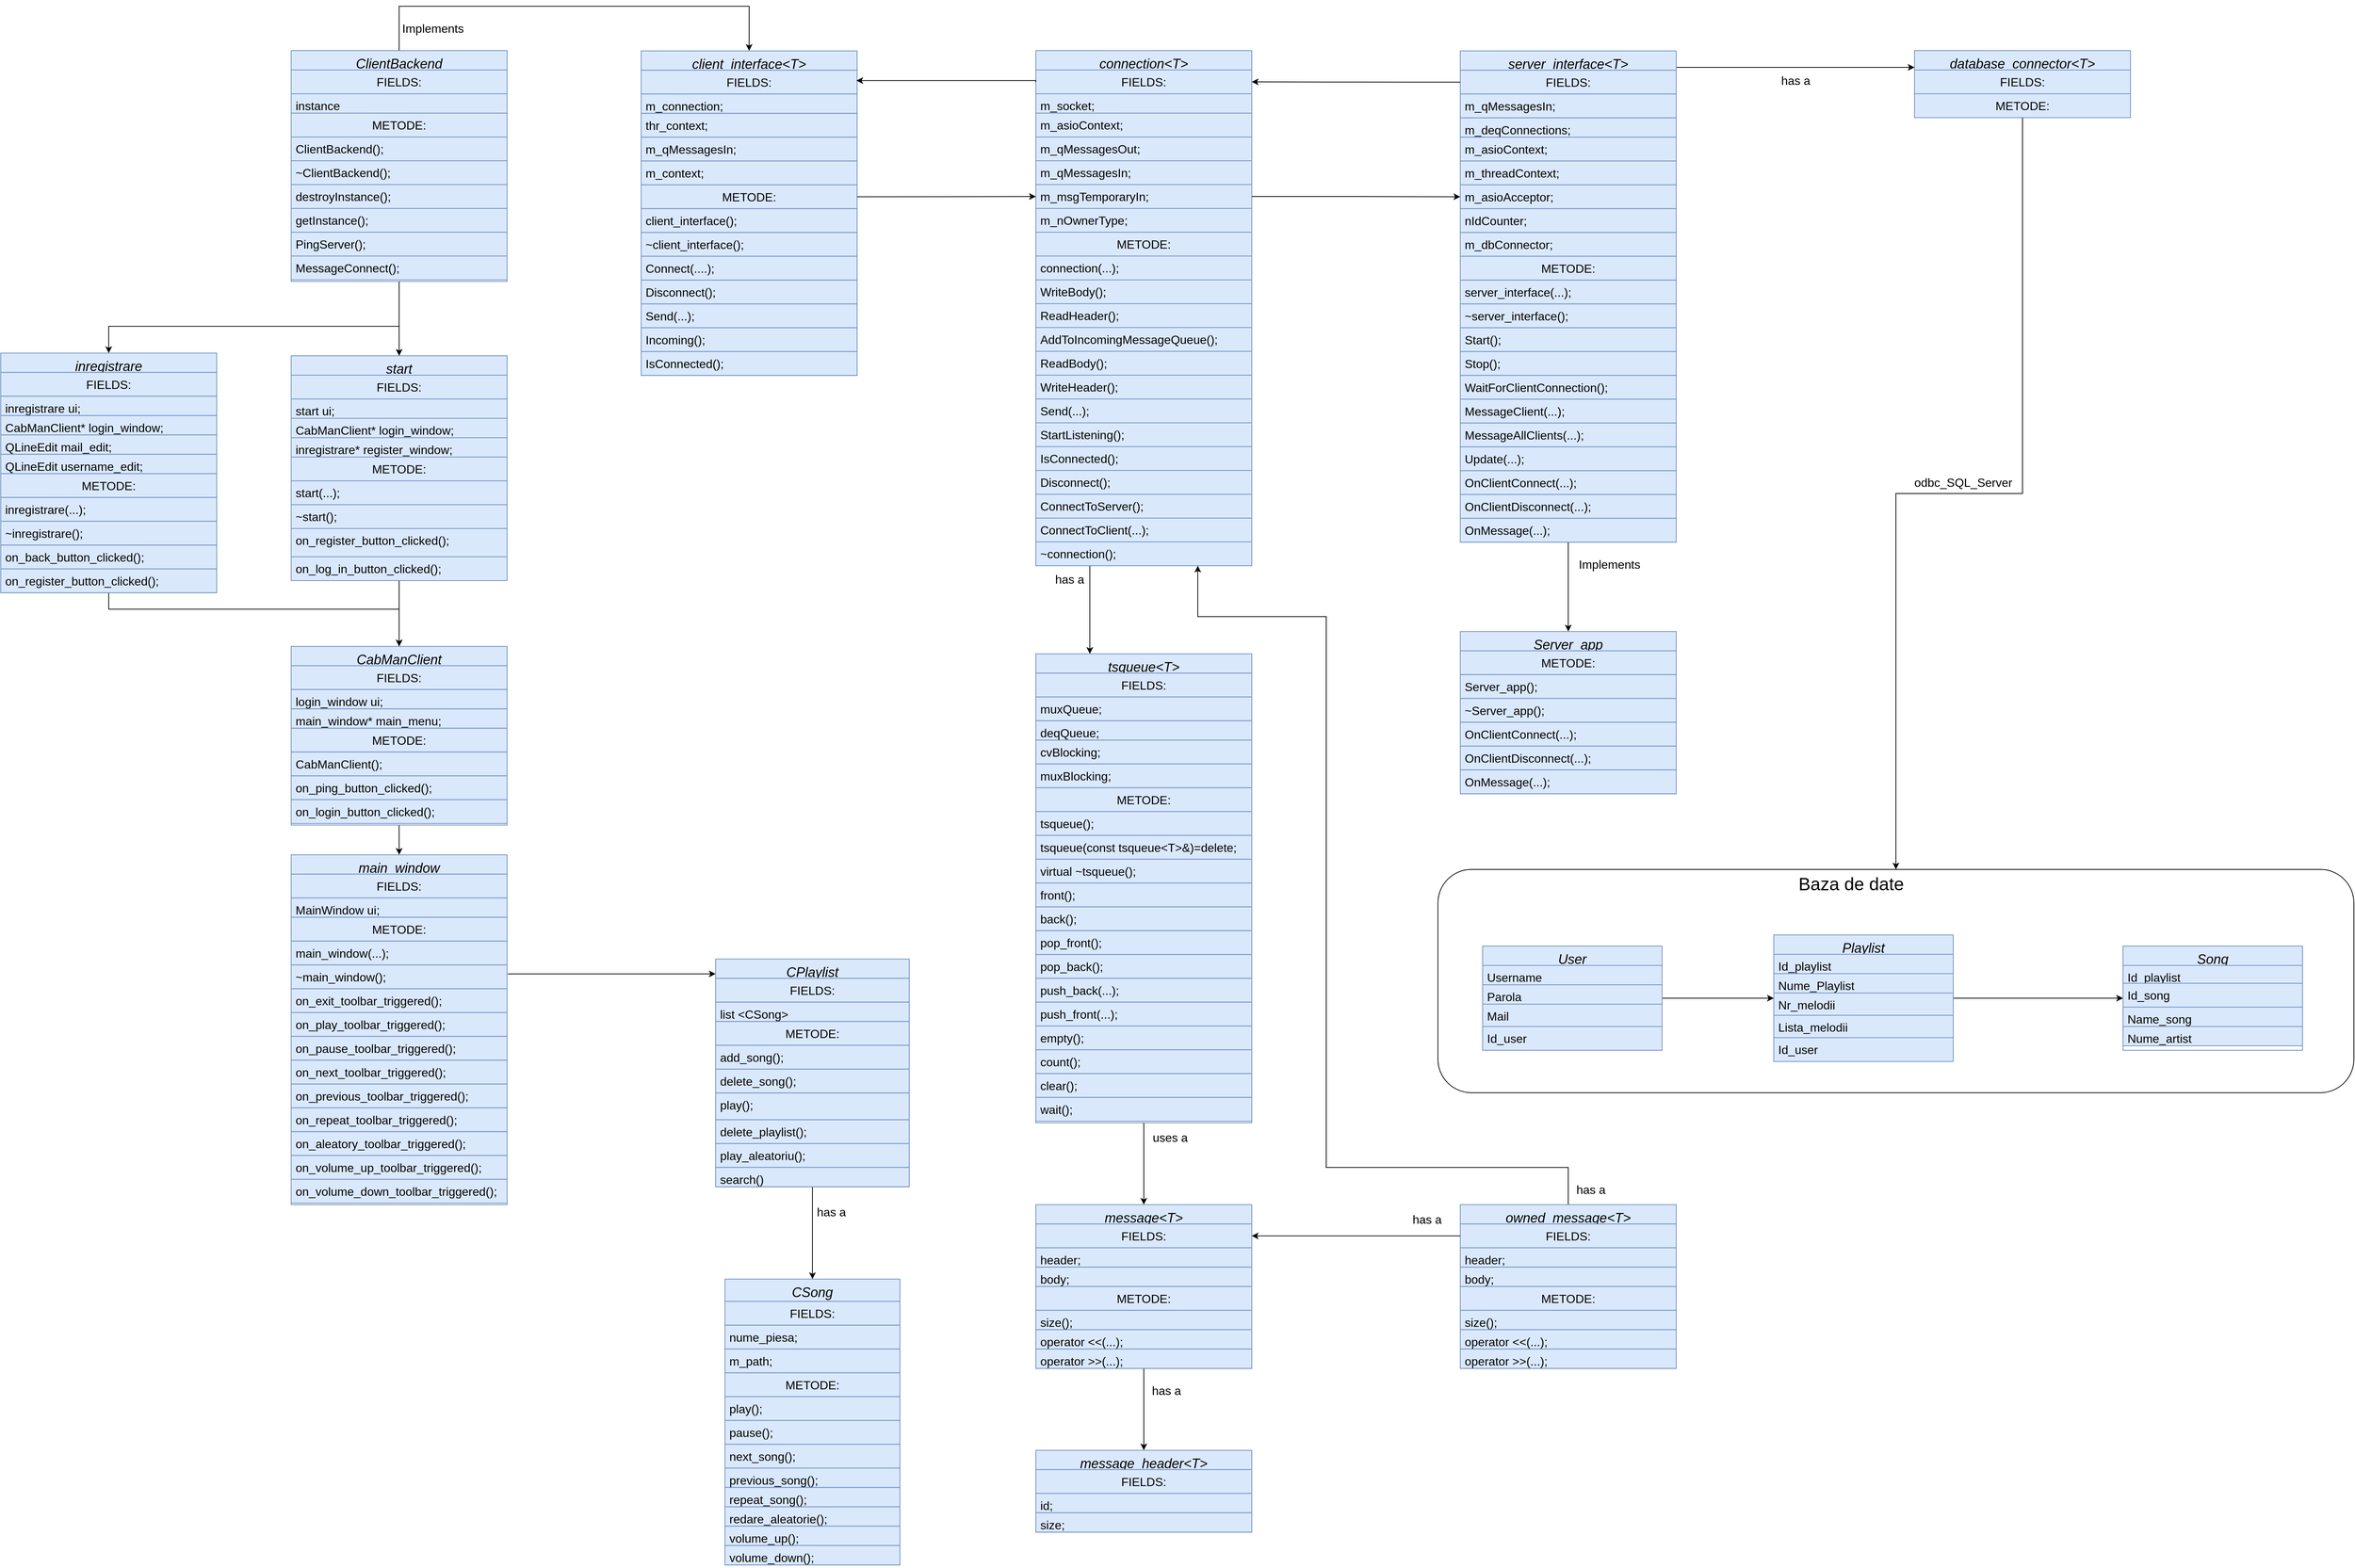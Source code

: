 <mxfile version="13.9.9" type="device"><diagram id="C5RBs43oDa-KdzZeNtuy" name="Page-1"><mxGraphModel dx="4213" dy="1973" grid="1" gridSize="10" guides="1" tooltips="1" connect="1" arrows="1" fold="1" page="1" pageScale="1" pageWidth="3300" pageHeight="2339" math="0" shadow="0"><root><mxCell id="WIyWlLk6GJQsqaUBKTNV-0"/><mxCell id="WIyWlLk6GJQsqaUBKTNV-1" parent="WIyWlLk6GJQsqaUBKTNV-0"/><mxCell id="LT-niuEu7S-hkhwu6CvR-7" value="" style="rounded=1;whiteSpace=wrap;html=1;" parent="WIyWlLk6GJQsqaUBKTNV-1" vertex="1"><mxGeometry x="1990" y="1260" width="1230" height="300" as="geometry"/></mxCell><mxCell id="E3miC730Tya--SnybEm1-10" style="edgeStyle=orthogonalEdgeStyle;rounded=0;orthogonalLoop=1;jettySize=auto;html=1;exitX=1;exitY=0.5;exitDx=0;exitDy=0;entryX=0;entryY=0.5;entryDx=0;entryDy=0;fontSize=18;" parent="WIyWlLk6GJQsqaUBKTNV-1" source="zkfFHV4jXpPFQw0GAbJ--0" target="E3miC730Tya--SnybEm1-6" edge="1"><mxGeometry relative="1" as="geometry"/></mxCell><mxCell id="zkfFHV4jXpPFQw0GAbJ--0" value="User" style="swimlane;fontStyle=2;align=center;verticalAlign=top;childLayout=stackLayout;horizontal=1;startSize=26;horizontalStack=0;resizeParent=1;resizeLast=0;collapsible=1;marginBottom=0;rounded=0;shadow=0;strokeWidth=1;fillColor=#dae8fc;strokeColor=#6c8ebf;fontSize=18;" parent="WIyWlLk6GJQsqaUBKTNV-1" vertex="1"><mxGeometry x="2050" y="1363" width="241" height="140" as="geometry"><mxRectangle x="230" y="140" width="160" height="26" as="alternateBounds"/></mxGeometry></mxCell><mxCell id="zkfFHV4jXpPFQw0GAbJ--1" value="Username" style="text;align=left;verticalAlign=top;spacingLeft=4;spacingRight=4;overflow=hidden;rotatable=0;points=[[0,0.5],[1,0.5]];portConstraint=eastwest;fillColor=#dae8fc;strokeColor=#6c8ebf;fontSize=16;" parent="zkfFHV4jXpPFQw0GAbJ--0" vertex="1"><mxGeometry y="26" width="241" height="26" as="geometry"/></mxCell><mxCell id="zkfFHV4jXpPFQw0GAbJ--3" value="Parola" style="text;align=left;verticalAlign=top;spacingLeft=4;spacingRight=4;overflow=hidden;rotatable=0;points=[[0,0.5],[1,0.5]];portConstraint=eastwest;rounded=0;shadow=0;html=0;fillColor=#dae8fc;strokeColor=#6c8ebf;fontSize=16;" parent="zkfFHV4jXpPFQw0GAbJ--0" vertex="1"><mxGeometry y="52" width="241" height="26" as="geometry"/></mxCell><mxCell id="E3miC730Tya--SnybEm1-0" value="Mail" style="text;align=left;verticalAlign=top;spacingLeft=4;spacingRight=4;overflow=hidden;rotatable=0;points=[[0,0.5],[1,0.5]];portConstraint=eastwest;rounded=0;shadow=0;html=0;fillColor=#dae8fc;strokeColor=#6c8ebf;fontSize=16;" parent="zkfFHV4jXpPFQw0GAbJ--0" vertex="1"><mxGeometry y="78" width="241" height="32" as="geometry"/></mxCell><mxCell id="cdhBLZeFDttdKhyLM7Vs-7" style="edgeStyle=orthogonalEdgeStyle;rounded=0;orthogonalLoop=1;jettySize=auto;html=1;exitX=1;exitY=0.5;exitDx=0;exitDy=0;entryX=0;entryY=0.5;entryDx=0;entryDy=0;" parent="WIyWlLk6GJQsqaUBKTNV-1" source="E3miC730Tya--SnybEm1-6" target="cdhBLZeFDttdKhyLM7Vs-1" edge="1"><mxGeometry relative="1" as="geometry"/></mxCell><mxCell id="E3miC730Tya--SnybEm1-6" value="Playlist" style="swimlane;fontStyle=2;align=center;verticalAlign=top;childLayout=stackLayout;horizontal=1;startSize=26;horizontalStack=0;resizeParent=1;resizeLast=0;collapsible=1;marginBottom=0;rounded=0;shadow=0;strokeWidth=1;fillColor=#dae8fc;strokeColor=#6c8ebf;fontSize=18;" parent="WIyWlLk6GJQsqaUBKTNV-1" vertex="1"><mxGeometry x="2441" y="1348" width="241" height="170" as="geometry"><mxRectangle x="230" y="140" width="160" height="26" as="alternateBounds"/></mxGeometry></mxCell><mxCell id="E3miC730Tya--SnybEm1-7" value="Id_playlist" style="text;align=left;verticalAlign=top;spacingLeft=4;spacingRight=4;overflow=hidden;rotatable=0;points=[[0,0.5],[1,0.5]];portConstraint=eastwest;fillColor=#dae8fc;strokeColor=#6c8ebf;fontSize=16;" parent="E3miC730Tya--SnybEm1-6" vertex="1"><mxGeometry y="26" width="241" height="26" as="geometry"/></mxCell><mxCell id="E3miC730Tya--SnybEm1-8" value="Nume_Playlist" style="text;align=left;verticalAlign=top;spacingLeft=4;spacingRight=4;overflow=hidden;rotatable=0;points=[[0,0.5],[1,0.5]];portConstraint=eastwest;rounded=0;shadow=0;html=0;fillColor=#dae8fc;strokeColor=#6c8ebf;fontSize=16;" parent="E3miC730Tya--SnybEm1-6" vertex="1"><mxGeometry y="52" width="241" height="26" as="geometry"/></mxCell><mxCell id="E3miC730Tya--SnybEm1-9" value="Nr_melodii" style="text;align=left;verticalAlign=top;spacingLeft=4;spacingRight=4;overflow=hidden;rotatable=0;points=[[0,0.5],[1,0.5]];portConstraint=eastwest;rounded=0;shadow=0;html=0;fillColor=#dae8fc;strokeColor=#6c8ebf;fontSize=16;" parent="E3miC730Tya--SnybEm1-6" vertex="1"><mxGeometry y="78" width="241" height="30" as="geometry"/></mxCell><mxCell id="l5eCLVGMoYYiBOo7kYsf-173" style="edgeStyle=orthogonalEdgeStyle;rounded=0;orthogonalLoop=1;jettySize=auto;html=1;exitX=0.5;exitY=1;exitDx=0;exitDy=0;entryX=0.5;entryY=0;entryDx=0;entryDy=0;fontSize=16;" parent="WIyWlLk6GJQsqaUBKTNV-1" source="E3miC730Tya--SnybEm1-11" target="l5eCLVGMoYYiBOo7kYsf-148" edge="1"><mxGeometry relative="1" as="geometry"/></mxCell><mxCell id="l5eCLVGMoYYiBOo7kYsf-180" style="edgeStyle=orthogonalEdgeStyle;rounded=0;orthogonalLoop=1;jettySize=auto;html=1;exitX=0.5;exitY=0;exitDx=0;exitDy=0;entryX=0.5;entryY=0;entryDx=0;entryDy=0;fontSize=16;" parent="WIyWlLk6GJQsqaUBKTNV-1" source="E3miC730Tya--SnybEm1-11" target="l5eCLVGMoYYiBOo7kYsf-6" edge="1"><mxGeometry relative="1" as="geometry"><Array as="points"><mxPoint x="595" y="100.33"/><mxPoint x="1065" y="100.33"/></Array></mxGeometry></mxCell><mxCell id="E3miC730Tya--SnybEm1-11" value="ClientBackend" style="swimlane;fontStyle=2;align=center;verticalAlign=top;childLayout=stackLayout;horizontal=1;startSize=26;horizontalStack=0;resizeParent=1;resizeLast=0;collapsible=1;marginBottom=0;rounded=0;shadow=0;strokeWidth=1;fillColor=#dae8fc;strokeColor=#6c8ebf;fontSize=18;" parent="WIyWlLk6GJQsqaUBKTNV-1" vertex="1"><mxGeometry x="450" y="160" width="290" height="310" as="geometry"><mxRectangle x="230" y="140" width="160" height="26" as="alternateBounds"/></mxGeometry></mxCell><mxCell id="l5eCLVGMoYYiBOo7kYsf-54" value="FIELDS:" style="text;align=center;verticalAlign=top;spacingLeft=4;spacingRight=4;overflow=hidden;rotatable=0;points=[[0,0.5],[1,0.5]];portConstraint=eastwest;rounded=0;shadow=0;html=0;fillColor=#dae8fc;strokeColor=#6c8ebf;fontSize=16;" parent="E3miC730Tya--SnybEm1-11" vertex="1"><mxGeometry y="26" width="290" height="32" as="geometry"/></mxCell><mxCell id="E3miC730Tya--SnybEm1-13" value="instance" style="text;align=left;verticalAlign=top;spacingLeft=4;spacingRight=4;overflow=hidden;rotatable=0;points=[[0,0.5],[1,0.5]];portConstraint=eastwest;rounded=0;shadow=0;html=0;fillColor=#dae8fc;strokeColor=#6c8ebf;fontSize=16;" parent="E3miC730Tya--SnybEm1-11" vertex="1"><mxGeometry y="58" width="290" height="26" as="geometry"/></mxCell><mxCell id="l5eCLVGMoYYiBOo7kYsf-55" value="METODE:" style="text;align=center;verticalAlign=top;spacingLeft=4;spacingRight=4;overflow=hidden;rotatable=0;points=[[0,0.5],[1,0.5]];portConstraint=eastwest;rounded=0;shadow=0;html=0;fillColor=#dae8fc;strokeColor=#6c8ebf;fontSize=16;" parent="E3miC730Tya--SnybEm1-11" vertex="1"><mxGeometry y="84" width="290" height="32" as="geometry"/></mxCell><mxCell id="3rZ5_x-MKIWzM3E7iXty-7" value="ClientBackend();" style="text;align=left;verticalAlign=top;spacingLeft=4;spacingRight=4;overflow=hidden;rotatable=0;points=[[0,0.5],[1,0.5]];portConstraint=eastwest;rounded=0;shadow=0;html=0;fillColor=#dae8fc;strokeColor=#6c8ebf;fontSize=16;" parent="E3miC730Tya--SnybEm1-11" vertex="1"><mxGeometry y="116" width="290" height="32" as="geometry"/></mxCell><mxCell id="3rZ5_x-MKIWzM3E7iXty-6" value="~ClientBackend();" style="text;align=left;verticalAlign=top;spacingLeft=4;spacingRight=4;overflow=hidden;rotatable=0;points=[[0,0.5],[1,0.5]];portConstraint=eastwest;rounded=0;shadow=0;html=0;fillColor=#dae8fc;strokeColor=#6c8ebf;fontSize=16;" parent="E3miC730Tya--SnybEm1-11" vertex="1"><mxGeometry y="148" width="290" height="32" as="geometry"/></mxCell><mxCell id="3rZ5_x-MKIWzM3E7iXty-22" value="destroyInstance();" style="text;align=left;verticalAlign=top;spacingLeft=4;spacingRight=4;overflow=hidden;rotatable=0;points=[[0,0.5],[1,0.5]];portConstraint=eastwest;rounded=0;shadow=0;html=0;fillColor=#dae8fc;strokeColor=#6c8ebf;fontSize=16;" parent="E3miC730Tya--SnybEm1-11" vertex="1"><mxGeometry y="180" width="290" height="32" as="geometry"/></mxCell><mxCell id="l5eCLVGMoYYiBOo7kYsf-1" value="getInstance();" style="text;align=left;verticalAlign=top;spacingLeft=4;spacingRight=4;overflow=hidden;rotatable=0;points=[[0,0.5],[1,0.5]];portConstraint=eastwest;rounded=0;shadow=0;html=0;fillColor=#dae8fc;strokeColor=#6c8ebf;fontSize=16;" parent="E3miC730Tya--SnybEm1-11" vertex="1"><mxGeometry y="212" width="290" height="32" as="geometry"/></mxCell><mxCell id="l5eCLVGMoYYiBOo7kYsf-4" value="PingServer();" style="text;align=left;verticalAlign=top;spacingLeft=4;spacingRight=4;overflow=hidden;rotatable=0;points=[[0,0.5],[1,0.5]];portConstraint=eastwest;rounded=0;shadow=0;html=0;fillColor=#dae8fc;strokeColor=#6c8ebf;fontSize=16;" parent="E3miC730Tya--SnybEm1-11" vertex="1"><mxGeometry y="244" width="290" height="32" as="geometry"/></mxCell><mxCell id="l5eCLVGMoYYiBOo7kYsf-5" value="MessageConnect();" style="text;align=left;verticalAlign=top;spacingLeft=4;spacingRight=4;overflow=hidden;rotatable=0;points=[[0,0.5],[1,0.5]];portConstraint=eastwest;rounded=0;shadow=0;html=0;fillColor=#dae8fc;strokeColor=#6c8ebf;fontSize=16;" parent="E3miC730Tya--SnybEm1-11" vertex="1"><mxGeometry y="276" width="290" height="32" as="geometry"/></mxCell><mxCell id="l5eCLVGMoYYiBOo7kYsf-251" style="edgeStyle=orthogonalEdgeStyle;rounded=0;orthogonalLoop=1;jettySize=auto;html=1;exitX=0.5;exitY=1;exitDx=0;exitDy=0;entryX=0.5;entryY=0;entryDx=0;entryDy=0;fontSize=16;" parent="WIyWlLk6GJQsqaUBKTNV-1" source="E3miC730Tya--SnybEm1-43" target="l5eCLVGMoYYiBOo7kYsf-240" edge="1"><mxGeometry relative="1" as="geometry"/></mxCell><mxCell id="E3miC730Tya--SnybEm1-43" value="CPlaylist" style="swimlane;fontStyle=2;align=center;verticalAlign=top;childLayout=stackLayout;horizontal=1;startSize=26;horizontalStack=0;resizeParent=1;resizeLast=0;collapsible=1;marginBottom=0;rounded=0;shadow=0;strokeWidth=1;fillColor=#dae8fc;strokeColor=#6c8ebf;fontSize=18;" parent="WIyWlLk6GJQsqaUBKTNV-1" vertex="1"><mxGeometry x="1020" y="1380.33" width="260" height="306" as="geometry"><mxRectangle x="1870" y="750" width="160" height="26" as="alternateBounds"/></mxGeometry></mxCell><mxCell id="WjO3zG9SPk9nYksbfaSZ-0" value="FIELDS:" style="text;align=center;verticalAlign=top;spacingLeft=4;spacingRight=4;overflow=hidden;rotatable=0;points=[[0,0.5],[1,0.5]];portConstraint=eastwest;rounded=0;shadow=0;html=0;fillColor=#dae8fc;strokeColor=#6c8ebf;fontSize=16;" parent="E3miC730Tya--SnybEm1-43" vertex="1"><mxGeometry y="26" width="260" height="32" as="geometry"/></mxCell><mxCell id="3rZ5_x-MKIWzM3E7iXty-25" value="list &lt;CSong&gt;" style="text;align=left;verticalAlign=top;spacingLeft=4;spacingRight=4;overflow=hidden;rotatable=0;points=[[0,0.5],[1,0.5]];portConstraint=eastwest;fillColor=#dae8fc;strokeColor=#6c8ebf;fontSize=16;" parent="E3miC730Tya--SnybEm1-43" vertex="1"><mxGeometry y="58" width="260" height="26" as="geometry"/></mxCell><mxCell id="WjO3zG9SPk9nYksbfaSZ-1" value="METODE:" style="text;align=center;verticalAlign=top;spacingLeft=4;spacingRight=4;overflow=hidden;rotatable=0;points=[[0,0.5],[1,0.5]];portConstraint=eastwest;rounded=0;shadow=0;html=0;fillColor=#dae8fc;strokeColor=#6c8ebf;fontSize=16;" parent="E3miC730Tya--SnybEm1-43" vertex="1"><mxGeometry y="84" width="260" height="32" as="geometry"/></mxCell><mxCell id="E3miC730Tya--SnybEm1-46" value="add_song();" style="text;align=left;verticalAlign=top;spacingLeft=4;spacingRight=4;overflow=hidden;rotatable=0;points=[[0,0.5],[1,0.5]];portConstraint=eastwest;rounded=0;shadow=0;html=0;fillColor=#dae8fc;strokeColor=#6c8ebf;fontSize=16;" parent="E3miC730Tya--SnybEm1-43" vertex="1"><mxGeometry y="116" width="260" height="32" as="geometry"/></mxCell><mxCell id="E3miC730Tya--SnybEm1-47" value="delete_song();" style="text;align=left;verticalAlign=top;spacingLeft=4;spacingRight=4;overflow=hidden;rotatable=0;points=[[0,0.5],[1,0.5]];portConstraint=eastwest;rounded=0;shadow=0;html=0;fillColor=#dae8fc;strokeColor=#6c8ebf;fontSize=16;" parent="E3miC730Tya--SnybEm1-43" vertex="1"><mxGeometry y="148" width="260" height="32" as="geometry"/></mxCell><mxCell id="3rZ5_x-MKIWzM3E7iXty-26" value="play();" style="text;align=left;verticalAlign=top;spacingLeft=4;spacingRight=4;overflow=hidden;rotatable=0;points=[[0,0.5],[1,0.5]];portConstraint=eastwest;rounded=0;shadow=0;html=0;fillColor=#dae8fc;strokeColor=#6c8ebf;fontSize=16;" parent="E3miC730Tya--SnybEm1-43" vertex="1"><mxGeometry y="180" width="260" height="36" as="geometry"/></mxCell><mxCell id="3rZ5_x-MKIWzM3E7iXty-23" value="delete_playlist();" style="text;align=left;verticalAlign=top;spacingLeft=4;spacingRight=4;overflow=hidden;rotatable=0;points=[[0,0.5],[1,0.5]];portConstraint=eastwest;rounded=0;shadow=0;html=0;fillColor=#dae8fc;strokeColor=#6c8ebf;fontSize=16;" parent="E3miC730Tya--SnybEm1-43" vertex="1"><mxGeometry y="216" width="260" height="32" as="geometry"/></mxCell><mxCell id="3rZ5_x-MKIWzM3E7iXty-39" value="play_aleatoriu();" style="text;align=left;verticalAlign=top;spacingLeft=4;spacingRight=4;overflow=hidden;rotatable=0;points=[[0,0.5],[1,0.5]];portConstraint=eastwest;rounded=0;shadow=0;html=0;fillColor=#dae8fc;strokeColor=#6c8ebf;fontSize=16;" parent="E3miC730Tya--SnybEm1-43" vertex="1"><mxGeometry y="248" width="260" height="32" as="geometry"/></mxCell><mxCell id="E3miC730Tya--SnybEm1-41" value="search()" style="text;align=left;verticalAlign=top;spacingLeft=4;spacingRight=4;overflow=hidden;rotatable=0;points=[[0,0.5],[1,0.5]];portConstraint=eastwest;rounded=0;shadow=0;html=0;fillColor=#dae8fc;strokeColor=#6c8ebf;fontSize=16;" parent="E3miC730Tya--SnybEm1-43" vertex="1"><mxGeometry y="280" width="260" height="26" as="geometry"/></mxCell><mxCell id="cdhBLZeFDttdKhyLM7Vs-1" value="Song" style="swimlane;fontStyle=2;align=center;verticalAlign=top;childLayout=stackLayout;horizontal=1;startSize=26;horizontalStack=0;resizeParent=1;resizeLast=0;collapsible=1;marginBottom=0;rounded=0;shadow=0;strokeWidth=1;fillColor=#dae8fc;strokeColor=#6c8ebf;fontSize=18;" parent="WIyWlLk6GJQsqaUBKTNV-1" vertex="1"><mxGeometry x="2910" y="1363" width="241" height="140" as="geometry"><mxRectangle x="230" y="140" width="160" height="26" as="alternateBounds"/></mxGeometry></mxCell><mxCell id="cdhBLZeFDttdKhyLM7Vs-2" value="Id_playlist" style="text;align=left;verticalAlign=top;spacingLeft=4;spacingRight=4;overflow=hidden;rotatable=0;points=[[0,0.5],[1,0.5]];portConstraint=eastwest;fillColor=#dae8fc;strokeColor=#6c8ebf;fontSize=16;" parent="cdhBLZeFDttdKhyLM7Vs-1" vertex="1"><mxGeometry y="26" width="241" height="24" as="geometry"/></mxCell><mxCell id="cdhBLZeFDttdKhyLM7Vs-4" value="Id_song" style="text;align=left;verticalAlign=top;spacingLeft=4;spacingRight=4;overflow=hidden;rotatable=0;points=[[0,0.5],[1,0.5]];portConstraint=eastwest;rounded=0;shadow=0;html=0;fillColor=#dae8fc;strokeColor=#6c8ebf;fontSize=16;" parent="cdhBLZeFDttdKhyLM7Vs-1" vertex="1"><mxGeometry y="50" width="241" height="32" as="geometry"/></mxCell><mxCell id="cdhBLZeFDttdKhyLM7Vs-3" value="Name_song" style="text;align=left;verticalAlign=top;spacingLeft=4;spacingRight=4;overflow=hidden;rotatable=0;points=[[0,0.5],[1,0.5]];portConstraint=eastwest;rounded=0;shadow=0;html=0;fillColor=#dae8fc;strokeColor=#6c8ebf;fontSize=16;" parent="cdhBLZeFDttdKhyLM7Vs-1" vertex="1"><mxGeometry y="82" width="241" height="26" as="geometry"/></mxCell><mxCell id="3rZ5_x-MKIWzM3E7iXty-2" value="Nume_artist" style="text;align=left;verticalAlign=top;spacingLeft=4;spacingRight=4;overflow=hidden;rotatable=0;points=[[0,0.5],[1,0.5]];portConstraint=eastwest;rounded=0;shadow=0;html=0;fillColor=#dae8fc;strokeColor=#6c8ebf;fontSize=16;" parent="cdhBLZeFDttdKhyLM7Vs-1" vertex="1"><mxGeometry y="108" width="241" height="26" as="geometry"/></mxCell><mxCell id="LT-niuEu7S-hkhwu6CvR-8" value="&lt;font style=&quot;font-size: 24px&quot;&gt;Baza de date&lt;/font&gt;" style="text;html=1;strokeColor=none;fillColor=none;align=center;verticalAlign=middle;whiteSpace=wrap;rounded=0;" parent="WIyWlLk6GJQsqaUBKTNV-1" vertex="1"><mxGeometry x="2460" y="1270" width="170" height="20" as="geometry"/></mxCell><mxCell id="3rZ5_x-MKIWzM3E7iXty-3" value="Lista_melodii" style="text;align=left;verticalAlign=top;spacingLeft=4;spacingRight=4;overflow=hidden;rotatable=0;points=[[0,0.5],[1,0.5]];portConstraint=eastwest;rounded=0;shadow=0;html=0;fillColor=#dae8fc;strokeColor=#6c8ebf;fontSize=16;" parent="WIyWlLk6GJQsqaUBKTNV-1" vertex="1"><mxGeometry x="2441" y="1456" width="241" height="30" as="geometry"/></mxCell><mxCell id="3rZ5_x-MKIWzM3E7iXty-4" value="Id_user" style="text;align=left;verticalAlign=top;spacingLeft=4;spacingRight=4;overflow=hidden;rotatable=0;points=[[0,0.5],[1,0.5]];portConstraint=eastwest;rounded=0;shadow=0;html=0;fillColor=#dae8fc;strokeColor=#6c8ebf;fontSize=16;" parent="WIyWlLk6GJQsqaUBKTNV-1" vertex="1"><mxGeometry x="2050" y="1471" width="241" height="32" as="geometry"/></mxCell><mxCell id="3rZ5_x-MKIWzM3E7iXty-5" value="Id_user" style="text;align=left;verticalAlign=top;spacingLeft=4;spacingRight=4;overflow=hidden;rotatable=0;points=[[0,0.5],[1,0.5]];portConstraint=eastwest;rounded=0;shadow=0;html=0;fillColor=#dae8fc;strokeColor=#6c8ebf;fontSize=16;" parent="WIyWlLk6GJQsqaUBKTNV-1" vertex="1"><mxGeometry x="2441" y="1486" width="241" height="32" as="geometry"/></mxCell><mxCell id="l5eCLVGMoYYiBOo7kYsf-6" value="client_interface&lt;T&gt;" style="swimlane;fontStyle=2;align=center;verticalAlign=top;childLayout=stackLayout;horizontal=1;startSize=26;horizontalStack=0;resizeParent=1;resizeLast=0;collapsible=1;marginBottom=0;rounded=0;shadow=0;strokeWidth=1;fillColor=#dae8fc;strokeColor=#6c8ebf;fontSize=18;" parent="WIyWlLk6GJQsqaUBKTNV-1" vertex="1"><mxGeometry x="920" y="160.33" width="290" height="436" as="geometry"><mxRectangle x="230" y="140" width="160" height="26" as="alternateBounds"/></mxGeometry></mxCell><mxCell id="l5eCLVGMoYYiBOo7kYsf-52" value="FIELDS:" style="text;align=center;verticalAlign=top;spacingLeft=4;spacingRight=4;overflow=hidden;rotatable=0;points=[[0,0.5],[1,0.5]];portConstraint=eastwest;rounded=0;shadow=0;html=0;fillColor=#dae8fc;strokeColor=#6c8ebf;fontSize=16;" parent="l5eCLVGMoYYiBOo7kYsf-6" vertex="1"><mxGeometry y="26" width="290" height="32" as="geometry"/></mxCell><mxCell id="l5eCLVGMoYYiBOo7kYsf-7" value="m_connection;" style="text;align=left;verticalAlign=top;spacingLeft=4;spacingRight=4;overflow=hidden;rotatable=0;points=[[0,0.5],[1,0.5]];portConstraint=eastwest;rounded=0;shadow=0;html=0;fillColor=#dae8fc;strokeColor=#6c8ebf;fontSize=16;" parent="l5eCLVGMoYYiBOo7kYsf-6" vertex="1"><mxGeometry y="58" width="290" height="26" as="geometry"/></mxCell><mxCell id="l5eCLVGMoYYiBOo7kYsf-8" value="thr_context;" style="text;align=left;verticalAlign=top;spacingLeft=4;spacingRight=4;overflow=hidden;rotatable=0;points=[[0,0.5],[1,0.5]];portConstraint=eastwest;rounded=0;shadow=0;html=0;fillColor=#dae8fc;strokeColor=#6c8ebf;fontSize=16;" parent="l5eCLVGMoYYiBOo7kYsf-6" vertex="1"><mxGeometry y="84" width="290" height="32" as="geometry"/></mxCell><mxCell id="l5eCLVGMoYYiBOo7kYsf-9" value="m_qMessagesIn;" style="text;align=left;verticalAlign=top;spacingLeft=4;spacingRight=4;overflow=hidden;rotatable=0;points=[[0,0.5],[1,0.5]];portConstraint=eastwest;rounded=0;shadow=0;html=0;fillColor=#dae8fc;strokeColor=#6c8ebf;fontSize=16;" parent="l5eCLVGMoYYiBOo7kYsf-6" vertex="1"><mxGeometry y="116" width="290" height="32" as="geometry"/></mxCell><mxCell id="l5eCLVGMoYYiBOo7kYsf-10" value="m_context;" style="text;align=left;verticalAlign=top;spacingLeft=4;spacingRight=4;overflow=hidden;rotatable=0;points=[[0,0.5],[1,0.5]];portConstraint=eastwest;rounded=0;shadow=0;html=0;fillColor=#dae8fc;strokeColor=#6c8ebf;fontSize=16;" parent="l5eCLVGMoYYiBOo7kYsf-6" vertex="1"><mxGeometry y="148" width="290" height="32" as="geometry"/></mxCell><mxCell id="l5eCLVGMoYYiBOo7kYsf-51" value="METODE:" style="text;align=center;verticalAlign=top;spacingLeft=4;spacingRight=4;overflow=hidden;rotatable=0;points=[[0,0.5],[1,0.5]];portConstraint=eastwest;rounded=0;shadow=0;html=0;fillColor=#dae8fc;strokeColor=#6c8ebf;fontSize=16;" parent="l5eCLVGMoYYiBOo7kYsf-6" vertex="1"><mxGeometry y="180" width="290" height="32" as="geometry"/></mxCell><mxCell id="l5eCLVGMoYYiBOo7kYsf-11" value="client_interface();" style="text;align=left;verticalAlign=top;spacingLeft=4;spacingRight=4;overflow=hidden;rotatable=0;points=[[0,0.5],[1,0.5]];portConstraint=eastwest;rounded=0;shadow=0;html=0;fillColor=#dae8fc;strokeColor=#6c8ebf;fontSize=16;" parent="l5eCLVGMoYYiBOo7kYsf-6" vertex="1"><mxGeometry y="212" width="290" height="32" as="geometry"/></mxCell><mxCell id="l5eCLVGMoYYiBOo7kYsf-12" value="~client_interface();" style="text;align=left;verticalAlign=top;spacingLeft=4;spacingRight=4;overflow=hidden;rotatable=0;points=[[0,0.5],[1,0.5]];portConstraint=eastwest;rounded=0;shadow=0;html=0;fillColor=#dae8fc;strokeColor=#6c8ebf;fontSize=16;" parent="l5eCLVGMoYYiBOo7kYsf-6" vertex="1"><mxGeometry y="244" width="290" height="32" as="geometry"/></mxCell><mxCell id="l5eCLVGMoYYiBOo7kYsf-13" value="Connect(....);" style="text;align=left;verticalAlign=top;spacingLeft=4;spacingRight=4;overflow=hidden;rotatable=0;points=[[0,0.5],[1,0.5]];portConstraint=eastwest;rounded=0;shadow=0;html=0;fillColor=#dae8fc;strokeColor=#6c8ebf;fontSize=16;" parent="l5eCLVGMoYYiBOo7kYsf-6" vertex="1"><mxGeometry y="276" width="290" height="32" as="geometry"/></mxCell><mxCell id="l5eCLVGMoYYiBOo7kYsf-14" value="Disconnect();" style="text;align=left;verticalAlign=top;spacingLeft=4;spacingRight=4;overflow=hidden;rotatable=0;points=[[0,0.5],[1,0.5]];portConstraint=eastwest;rounded=0;shadow=0;html=0;fillColor=#dae8fc;strokeColor=#6c8ebf;fontSize=16;" parent="l5eCLVGMoYYiBOo7kYsf-6" vertex="1"><mxGeometry y="308" width="290" height="32" as="geometry"/></mxCell><mxCell id="l5eCLVGMoYYiBOo7kYsf-15" value="Send(...);" style="text;align=left;verticalAlign=top;spacingLeft=4;spacingRight=4;overflow=hidden;rotatable=0;points=[[0,0.5],[1,0.5]];portConstraint=eastwest;rounded=0;shadow=0;html=0;fillColor=#dae8fc;strokeColor=#6c8ebf;fontSize=16;" parent="l5eCLVGMoYYiBOo7kYsf-6" vertex="1"><mxGeometry y="340" width="290" height="32" as="geometry"/></mxCell><mxCell id="l5eCLVGMoYYiBOo7kYsf-16" value="Incoming();" style="text;align=left;verticalAlign=top;spacingLeft=4;spacingRight=4;overflow=hidden;rotatable=0;points=[[0,0.5],[1,0.5]];portConstraint=eastwest;rounded=0;shadow=0;html=0;fillColor=#dae8fc;strokeColor=#6c8ebf;fontSize=16;" parent="l5eCLVGMoYYiBOo7kYsf-6" vertex="1"><mxGeometry y="372" width="290" height="32" as="geometry"/></mxCell><mxCell id="l5eCLVGMoYYiBOo7kYsf-17" value="IsConnected();" style="text;align=left;verticalAlign=top;spacingLeft=4;spacingRight=4;overflow=hidden;rotatable=0;points=[[0,0.5],[1,0.5]];portConstraint=eastwest;rounded=0;shadow=0;html=0;fillColor=#dae8fc;strokeColor=#6c8ebf;fontSize=16;" parent="l5eCLVGMoYYiBOo7kYsf-6" vertex="1"><mxGeometry y="404" width="290" height="32" as="geometry"/></mxCell><mxCell id="WjO3zG9SPk9nYksbfaSZ-10" style="edgeStyle=orthogonalEdgeStyle;rounded=0;orthogonalLoop=1;jettySize=auto;html=1;exitX=0.25;exitY=1;exitDx=0;exitDy=0;entryX=0.25;entryY=0;entryDx=0;entryDy=0;" parent="WIyWlLk6GJQsqaUBKTNV-1" source="l5eCLVGMoYYiBOo7kYsf-18" target="l5eCLVGMoYYiBOo7kYsf-98" edge="1"><mxGeometry relative="1" as="geometry"/></mxCell><mxCell id="WjO3zG9SPk9nYksbfaSZ-14" style="edgeStyle=orthogonalEdgeStyle;rounded=0;orthogonalLoop=1;jettySize=auto;html=1;exitX=0.5;exitY=0;exitDx=0;exitDy=0;entryX=0.75;entryY=1;entryDx=0;entryDy=0;" parent="WIyWlLk6GJQsqaUBKTNV-1" source="l5eCLVGMoYYiBOo7kYsf-215" target="l5eCLVGMoYYiBOo7kYsf-18" edge="1"><mxGeometry relative="1" as="geometry"><Array as="points"><mxPoint x="2165" y="1660.33"/><mxPoint x="1840" y="1660.33"/><mxPoint x="1840" y="920.33"/><mxPoint x="1668" y="920.33"/></Array></mxGeometry></mxCell><mxCell id="l5eCLVGMoYYiBOo7kYsf-18" value="connection&lt;T&gt;" style="swimlane;fontStyle=2;align=center;verticalAlign=top;childLayout=stackLayout;horizontal=1;startSize=26;horizontalStack=0;resizeParent=1;resizeLast=0;collapsible=1;marginBottom=0;rounded=0;shadow=0;strokeWidth=1;fillColor=#dae8fc;strokeColor=#6c8ebf;fontSize=18;" parent="WIyWlLk6GJQsqaUBKTNV-1" vertex="1"><mxGeometry x="1450" y="160" width="290" height="692" as="geometry"><mxRectangle x="230" y="140" width="160" height="26" as="alternateBounds"/></mxGeometry></mxCell><mxCell id="l5eCLVGMoYYiBOo7kYsf-53" value="FIELDS:" style="text;align=center;verticalAlign=top;spacingLeft=4;spacingRight=4;overflow=hidden;rotatable=0;points=[[0,0.5],[1,0.5]];portConstraint=eastwest;rounded=0;shadow=0;html=0;fillColor=#dae8fc;strokeColor=#6c8ebf;fontSize=16;" parent="l5eCLVGMoYYiBOo7kYsf-18" vertex="1"><mxGeometry y="26" width="290" height="32" as="geometry"/></mxCell><mxCell id="l5eCLVGMoYYiBOo7kYsf-19" value="m_socket;" style="text;align=left;verticalAlign=top;spacingLeft=4;spacingRight=4;overflow=hidden;rotatable=0;points=[[0,0.5],[1,0.5]];portConstraint=eastwest;rounded=0;shadow=0;html=0;fillColor=#dae8fc;strokeColor=#6c8ebf;fontSize=16;" parent="l5eCLVGMoYYiBOo7kYsf-18" vertex="1"><mxGeometry y="58" width="290" height="26" as="geometry"/></mxCell><mxCell id="l5eCLVGMoYYiBOo7kYsf-20" value="m_asioContext;" style="text;align=left;verticalAlign=top;spacingLeft=4;spacingRight=4;overflow=hidden;rotatable=0;points=[[0,0.5],[1,0.5]];portConstraint=eastwest;rounded=0;shadow=0;html=0;fillColor=#dae8fc;strokeColor=#6c8ebf;fontSize=16;" parent="l5eCLVGMoYYiBOo7kYsf-18" vertex="1"><mxGeometry y="84" width="290" height="32" as="geometry"/></mxCell><mxCell id="l5eCLVGMoYYiBOo7kYsf-21" value="m_qMessagesOut;" style="text;align=left;verticalAlign=top;spacingLeft=4;spacingRight=4;overflow=hidden;rotatable=0;points=[[0,0.5],[1,0.5]];portConstraint=eastwest;rounded=0;shadow=0;html=0;fillColor=#dae8fc;strokeColor=#6c8ebf;fontSize=16;" parent="l5eCLVGMoYYiBOo7kYsf-18" vertex="1"><mxGeometry y="116" width="290" height="32" as="geometry"/></mxCell><mxCell id="l5eCLVGMoYYiBOo7kYsf-22" value="m_qMessagesIn;" style="text;align=left;verticalAlign=top;spacingLeft=4;spacingRight=4;overflow=hidden;rotatable=0;points=[[0,0.5],[1,0.5]];portConstraint=eastwest;rounded=0;shadow=0;html=0;fillColor=#dae8fc;strokeColor=#6c8ebf;fontSize=16;" parent="l5eCLVGMoYYiBOo7kYsf-18" vertex="1"><mxGeometry y="148" width="290" height="32" as="geometry"/></mxCell><mxCell id="l5eCLVGMoYYiBOo7kYsf-23" value="m_msgTemporaryIn;" style="text;align=left;verticalAlign=top;spacingLeft=4;spacingRight=4;overflow=hidden;rotatable=0;points=[[0,0.5],[1,0.5]];portConstraint=eastwest;rounded=0;shadow=0;html=0;fillColor=#dae8fc;strokeColor=#6c8ebf;fontSize=16;" parent="l5eCLVGMoYYiBOo7kYsf-18" vertex="1"><mxGeometry y="180" width="290" height="32" as="geometry"/></mxCell><mxCell id="l5eCLVGMoYYiBOo7kYsf-24" value="m_nOwnerType;" style="text;align=left;verticalAlign=top;spacingLeft=4;spacingRight=4;overflow=hidden;rotatable=0;points=[[0,0.5],[1,0.5]];portConstraint=eastwest;rounded=0;shadow=0;html=0;fillColor=#dae8fc;strokeColor=#6c8ebf;fontSize=16;" parent="l5eCLVGMoYYiBOo7kYsf-18" vertex="1"><mxGeometry y="212" width="290" height="32" as="geometry"/></mxCell><mxCell id="l5eCLVGMoYYiBOo7kYsf-50" value="METODE:" style="text;align=center;verticalAlign=top;spacingLeft=4;spacingRight=4;overflow=hidden;rotatable=0;points=[[0,0.5],[1,0.5]];portConstraint=eastwest;rounded=0;shadow=0;html=0;fillColor=#dae8fc;strokeColor=#6c8ebf;fontSize=16;" parent="l5eCLVGMoYYiBOo7kYsf-18" vertex="1"><mxGeometry y="244" width="290" height="32" as="geometry"/></mxCell><mxCell id="l5eCLVGMoYYiBOo7kYsf-42" value="connection(...);" style="text;align=left;verticalAlign=top;spacingLeft=4;spacingRight=4;overflow=hidden;rotatable=0;points=[[0,0.5],[1,0.5]];portConstraint=eastwest;rounded=0;shadow=0;html=0;fillColor=#dae8fc;strokeColor=#6c8ebf;fontSize=16;" parent="l5eCLVGMoYYiBOo7kYsf-18" vertex="1"><mxGeometry y="276" width="290" height="32" as="geometry"/></mxCell><mxCell id="l5eCLVGMoYYiBOo7kYsf-28" value="WriteBody();" style="text;align=left;verticalAlign=top;spacingLeft=4;spacingRight=4;overflow=hidden;rotatable=0;points=[[0,0.5],[1,0.5]];portConstraint=eastwest;rounded=0;shadow=0;html=0;fillColor=#dae8fc;strokeColor=#6c8ebf;fontSize=16;" parent="l5eCLVGMoYYiBOo7kYsf-18" vertex="1"><mxGeometry y="308" width="290" height="32" as="geometry"/></mxCell><mxCell id="l5eCLVGMoYYiBOo7kYsf-27" value="ReadHeader();" style="text;align=left;verticalAlign=top;spacingLeft=4;spacingRight=4;overflow=hidden;rotatable=0;points=[[0,0.5],[1,0.5]];portConstraint=eastwest;rounded=0;shadow=0;html=0;fillColor=#dae8fc;strokeColor=#6c8ebf;fontSize=16;" parent="l5eCLVGMoYYiBOo7kYsf-18" vertex="1"><mxGeometry y="340" width="290" height="32" as="geometry"/></mxCell><mxCell id="l5eCLVGMoYYiBOo7kYsf-25" value="AddToIncomingMessageQueue();" style="text;align=left;verticalAlign=top;spacingLeft=4;spacingRight=4;overflow=hidden;rotatable=0;points=[[0,0.5],[1,0.5]];portConstraint=eastwest;rounded=0;shadow=0;html=0;fillColor=#dae8fc;strokeColor=#6c8ebf;fontSize=16;" parent="l5eCLVGMoYYiBOo7kYsf-18" vertex="1"><mxGeometry y="372" width="290" height="32" as="geometry"/></mxCell><mxCell id="l5eCLVGMoYYiBOo7kYsf-26" value="ReadBody();" style="text;align=left;verticalAlign=top;spacingLeft=4;spacingRight=4;overflow=hidden;rotatable=0;points=[[0,0.5],[1,0.5]];portConstraint=eastwest;rounded=0;shadow=0;html=0;fillColor=#dae8fc;strokeColor=#6c8ebf;fontSize=16;" parent="l5eCLVGMoYYiBOo7kYsf-18" vertex="1"><mxGeometry y="404" width="290" height="32" as="geometry"/></mxCell><mxCell id="l5eCLVGMoYYiBOo7kYsf-29" value="WriteHeader();" style="text;align=left;verticalAlign=top;spacingLeft=4;spacingRight=4;overflow=hidden;rotatable=0;points=[[0,0.5],[1,0.5]];portConstraint=eastwest;rounded=0;shadow=0;html=0;fillColor=#dae8fc;strokeColor=#6c8ebf;fontSize=16;" parent="l5eCLVGMoYYiBOo7kYsf-18" vertex="1"><mxGeometry y="436" width="290" height="32" as="geometry"/></mxCell><mxCell id="l5eCLVGMoYYiBOo7kYsf-49" value="Send(...);" style="text;align=left;verticalAlign=top;spacingLeft=4;spacingRight=4;overflow=hidden;rotatable=0;points=[[0,0.5],[1,0.5]];portConstraint=eastwest;rounded=0;shadow=0;html=0;fillColor=#dae8fc;strokeColor=#6c8ebf;fontSize=16;" parent="l5eCLVGMoYYiBOo7kYsf-18" vertex="1"><mxGeometry y="468" width="290" height="32" as="geometry"/></mxCell><mxCell id="l5eCLVGMoYYiBOo7kYsf-48" value="StartListening();" style="text;align=left;verticalAlign=top;spacingLeft=4;spacingRight=4;overflow=hidden;rotatable=0;points=[[0,0.5],[1,0.5]];portConstraint=eastwest;rounded=0;shadow=0;html=0;fillColor=#dae8fc;strokeColor=#6c8ebf;fontSize=16;" parent="l5eCLVGMoYYiBOo7kYsf-18" vertex="1"><mxGeometry y="500" width="290" height="32" as="geometry"/></mxCell><mxCell id="l5eCLVGMoYYiBOo7kYsf-47" value="IsConnected();" style="text;align=left;verticalAlign=top;spacingLeft=4;spacingRight=4;overflow=hidden;rotatable=0;points=[[0,0.5],[1,0.5]];portConstraint=eastwest;rounded=0;shadow=0;html=0;fillColor=#dae8fc;strokeColor=#6c8ebf;fontSize=16;" parent="l5eCLVGMoYYiBOo7kYsf-18" vertex="1"><mxGeometry y="532" width="290" height="32" as="geometry"/></mxCell><mxCell id="l5eCLVGMoYYiBOo7kYsf-46" value="Disconnect();" style="text;align=left;verticalAlign=top;spacingLeft=4;spacingRight=4;overflow=hidden;rotatable=0;points=[[0,0.5],[1,0.5]];portConstraint=eastwest;rounded=0;shadow=0;html=0;fillColor=#dae8fc;strokeColor=#6c8ebf;fontSize=16;" parent="l5eCLVGMoYYiBOo7kYsf-18" vertex="1"><mxGeometry y="564" width="290" height="32" as="geometry"/></mxCell><mxCell id="l5eCLVGMoYYiBOo7kYsf-45" value="ConnectToServer();" style="text;align=left;verticalAlign=top;spacingLeft=4;spacingRight=4;overflow=hidden;rotatable=0;points=[[0,0.5],[1,0.5]];portConstraint=eastwest;rounded=0;shadow=0;html=0;fillColor=#dae8fc;strokeColor=#6c8ebf;fontSize=16;" parent="l5eCLVGMoYYiBOo7kYsf-18" vertex="1"><mxGeometry y="596" width="290" height="32" as="geometry"/></mxCell><mxCell id="l5eCLVGMoYYiBOo7kYsf-44" value="ConnectToClient(...);" style="text;align=left;verticalAlign=top;spacingLeft=4;spacingRight=4;overflow=hidden;rotatable=0;points=[[0,0.5],[1,0.5]];portConstraint=eastwest;rounded=0;shadow=0;html=0;fillColor=#dae8fc;strokeColor=#6c8ebf;fontSize=16;" parent="l5eCLVGMoYYiBOo7kYsf-18" vertex="1"><mxGeometry y="628" width="290" height="32" as="geometry"/></mxCell><mxCell id="l5eCLVGMoYYiBOo7kYsf-43" value="~connection();" style="text;align=left;verticalAlign=top;spacingLeft=4;spacingRight=4;overflow=hidden;rotatable=0;points=[[0,0.5],[1,0.5]];portConstraint=eastwest;rounded=0;shadow=0;html=0;fillColor=#dae8fc;strokeColor=#6c8ebf;fontSize=16;" parent="l5eCLVGMoYYiBOo7kYsf-18" vertex="1"><mxGeometry y="660" width="290" height="32" as="geometry"/></mxCell><mxCell id="l5eCLVGMoYYiBOo7kYsf-57" value="message_header&lt;T&gt;" style="swimlane;fontStyle=2;align=center;verticalAlign=top;childLayout=stackLayout;horizontal=1;startSize=26;horizontalStack=0;resizeParent=1;resizeLast=0;collapsible=1;marginBottom=0;rounded=0;shadow=0;strokeWidth=1;fillColor=#dae8fc;strokeColor=#6c8ebf;fontSize=18;" parent="WIyWlLk6GJQsqaUBKTNV-1" vertex="1"><mxGeometry x="1450" y="2040.33" width="290" height="110" as="geometry"><mxRectangle x="230" y="140" width="160" height="26" as="alternateBounds"/></mxGeometry></mxCell><mxCell id="l5eCLVGMoYYiBOo7kYsf-58" value="FIELDS:" style="text;align=center;verticalAlign=top;spacingLeft=4;spacingRight=4;overflow=hidden;rotatable=0;points=[[0,0.5],[1,0.5]];portConstraint=eastwest;rounded=0;shadow=0;html=0;fillColor=#dae8fc;strokeColor=#6c8ebf;fontSize=16;" parent="l5eCLVGMoYYiBOo7kYsf-57" vertex="1"><mxGeometry y="26" width="290" height="32" as="geometry"/></mxCell><mxCell id="l5eCLVGMoYYiBOo7kYsf-59" value="id;" style="text;align=left;verticalAlign=top;spacingLeft=4;spacingRight=4;overflow=hidden;rotatable=0;points=[[0,0.5],[1,0.5]];portConstraint=eastwest;rounded=0;shadow=0;html=0;fillColor=#dae8fc;strokeColor=#6c8ebf;fontSize=16;" parent="l5eCLVGMoYYiBOo7kYsf-57" vertex="1"><mxGeometry y="58" width="290" height="26" as="geometry"/></mxCell><mxCell id="l5eCLVGMoYYiBOo7kYsf-67" value="size;" style="text;align=left;verticalAlign=top;spacingLeft=4;spacingRight=4;overflow=hidden;rotatable=0;points=[[0,0.5],[1,0.5]];portConstraint=eastwest;rounded=0;shadow=0;html=0;fillColor=#dae8fc;strokeColor=#6c8ebf;fontSize=16;" parent="l5eCLVGMoYYiBOo7kYsf-57" vertex="1"><mxGeometry y="84" width="290" height="26" as="geometry"/></mxCell><mxCell id="l5eCLVGMoYYiBOo7kYsf-213" style="edgeStyle=orthogonalEdgeStyle;rounded=0;orthogonalLoop=1;jettySize=auto;html=1;exitX=0.5;exitY=1;exitDx=0;exitDy=0;entryX=0.5;entryY=0;entryDx=0;entryDy=0;fontSize=16;" parent="WIyWlLk6GJQsqaUBKTNV-1" source="l5eCLVGMoYYiBOo7kYsf-68" target="l5eCLVGMoYYiBOo7kYsf-57" edge="1"><mxGeometry relative="1" as="geometry"/></mxCell><mxCell id="l5eCLVGMoYYiBOo7kYsf-68" value="message&lt;T&gt;" style="swimlane;fontStyle=2;align=center;verticalAlign=top;childLayout=stackLayout;horizontal=1;startSize=26;horizontalStack=0;resizeParent=1;resizeLast=0;collapsible=1;marginBottom=0;rounded=0;shadow=0;strokeWidth=1;fillColor=#dae8fc;strokeColor=#6c8ebf;fontSize=18;" parent="WIyWlLk6GJQsqaUBKTNV-1" vertex="1"><mxGeometry x="1450" y="1710.33" width="290" height="220" as="geometry"><mxRectangle x="230" y="140" width="160" height="26" as="alternateBounds"/></mxGeometry></mxCell><mxCell id="l5eCLVGMoYYiBOo7kYsf-69" value="FIELDS:" style="text;align=center;verticalAlign=top;spacingLeft=4;spacingRight=4;overflow=hidden;rotatable=0;points=[[0,0.5],[1,0.5]];portConstraint=eastwest;rounded=0;shadow=0;html=0;fillColor=#dae8fc;strokeColor=#6c8ebf;fontSize=16;" parent="l5eCLVGMoYYiBOo7kYsf-68" vertex="1"><mxGeometry y="26" width="290" height="32" as="geometry"/></mxCell><mxCell id="l5eCLVGMoYYiBOo7kYsf-70" value="header;" style="text;align=left;verticalAlign=top;spacingLeft=4;spacingRight=4;overflow=hidden;rotatable=0;points=[[0,0.5],[1,0.5]];portConstraint=eastwest;rounded=0;shadow=0;html=0;fillColor=#dae8fc;strokeColor=#6c8ebf;fontSize=16;" parent="l5eCLVGMoYYiBOo7kYsf-68" vertex="1"><mxGeometry y="58" width="290" height="26" as="geometry"/></mxCell><mxCell id="l5eCLVGMoYYiBOo7kYsf-71" value="body;" style="text;align=left;verticalAlign=top;spacingLeft=4;spacingRight=4;overflow=hidden;rotatable=0;points=[[0,0.5],[1,0.5]];portConstraint=eastwest;rounded=0;shadow=0;html=0;fillColor=#dae8fc;strokeColor=#6c8ebf;fontSize=16;" parent="l5eCLVGMoYYiBOo7kYsf-68" vertex="1"><mxGeometry y="84" width="290" height="26" as="geometry"/></mxCell><mxCell id="l5eCLVGMoYYiBOo7kYsf-72" value="METODE:" style="text;align=center;verticalAlign=top;spacingLeft=4;spacingRight=4;overflow=hidden;rotatable=0;points=[[0,0.5],[1,0.5]];portConstraint=eastwest;rounded=0;shadow=0;html=0;fillColor=#dae8fc;strokeColor=#6c8ebf;fontSize=16;" parent="l5eCLVGMoYYiBOo7kYsf-68" vertex="1"><mxGeometry y="110" width="290" height="32" as="geometry"/></mxCell><mxCell id="l5eCLVGMoYYiBOo7kYsf-73" value="size();" style="text;align=left;verticalAlign=top;spacingLeft=4;spacingRight=4;overflow=hidden;rotatable=0;points=[[0,0.5],[1,0.5]];portConstraint=eastwest;rounded=0;shadow=0;html=0;fillColor=#dae8fc;strokeColor=#6c8ebf;fontSize=16;" parent="l5eCLVGMoYYiBOo7kYsf-68" vertex="1"><mxGeometry y="142" width="290" height="26" as="geometry"/></mxCell><mxCell id="l5eCLVGMoYYiBOo7kYsf-74" value="operator &lt;&lt;(...);" style="text;align=left;verticalAlign=top;spacingLeft=4;spacingRight=4;overflow=hidden;rotatable=0;points=[[0,0.5],[1,0.5]];portConstraint=eastwest;rounded=0;shadow=0;html=0;fillColor=#dae8fc;strokeColor=#6c8ebf;fontSize=16;" parent="l5eCLVGMoYYiBOo7kYsf-68" vertex="1"><mxGeometry y="168" width="290" height="26" as="geometry"/></mxCell><mxCell id="l5eCLVGMoYYiBOo7kYsf-75" value="operator &gt;&gt;(...);" style="text;align=left;verticalAlign=top;spacingLeft=4;spacingRight=4;overflow=hidden;rotatable=0;points=[[0,0.5],[1,0.5]];portConstraint=eastwest;rounded=0;shadow=0;html=0;fillColor=#dae8fc;strokeColor=#6c8ebf;fontSize=16;" parent="l5eCLVGMoYYiBOo7kYsf-68" vertex="1"><mxGeometry y="194" width="290" height="26" as="geometry"/></mxCell><mxCell id="l5eCLVGMoYYiBOo7kYsf-235" style="edgeStyle=orthogonalEdgeStyle;rounded=0;orthogonalLoop=1;jettySize=auto;html=1;exitX=1;exitY=0.5;exitDx=0;exitDy=0;entryX=0;entryY=0.25;entryDx=0;entryDy=0;fontSize=16;" parent="WIyWlLk6GJQsqaUBKTNV-1" source="l5eCLVGMoYYiBOo7kYsf-76" target="l5eCLVGMoYYiBOo7kYsf-227" edge="1"><mxGeometry relative="1" as="geometry"><Array as="points"><mxPoint x="2310" y="182.33"/></Array></mxGeometry></mxCell><mxCell id="WjO3zG9SPk9nYksbfaSZ-8" style="edgeStyle=orthogonalEdgeStyle;rounded=0;orthogonalLoop=1;jettySize=auto;html=1;exitX=0.5;exitY=1;exitDx=0;exitDy=0;entryX=0.5;entryY=0;entryDx=0;entryDy=0;" parent="WIyWlLk6GJQsqaUBKTNV-1" source="l5eCLVGMoYYiBOo7kYsf-76" target="l5eCLVGMoYYiBOo7kYsf-183" edge="1"><mxGeometry relative="1" as="geometry"/></mxCell><mxCell id="l5eCLVGMoYYiBOo7kYsf-76" value="server_interface&lt;T&gt;" style="swimlane;fontStyle=2;align=center;verticalAlign=top;childLayout=stackLayout;horizontal=1;startSize=26;horizontalStack=0;resizeParent=1;resizeLast=0;collapsible=1;marginBottom=0;rounded=0;shadow=0;strokeWidth=1;fillColor=#dae8fc;strokeColor=#6c8ebf;fontSize=18;" parent="WIyWlLk6GJQsqaUBKTNV-1" vertex="1"><mxGeometry x="2020" y="160.33" width="290" height="660" as="geometry"><mxRectangle x="230" y="140" width="160" height="26" as="alternateBounds"/></mxGeometry></mxCell><mxCell id="l5eCLVGMoYYiBOo7kYsf-77" value="FIELDS:" style="text;align=center;verticalAlign=top;spacingLeft=4;spacingRight=4;overflow=hidden;rotatable=0;points=[[0,0.5],[1,0.5]];portConstraint=eastwest;rounded=0;shadow=0;html=0;fillColor=#dae8fc;strokeColor=#6c8ebf;fontSize=16;" parent="l5eCLVGMoYYiBOo7kYsf-76" vertex="1"><mxGeometry y="26" width="290" height="32" as="geometry"/></mxCell><mxCell id="l5eCLVGMoYYiBOo7kYsf-81" value="m_qMessagesIn;" style="text;align=left;verticalAlign=top;spacingLeft=4;spacingRight=4;overflow=hidden;rotatable=0;points=[[0,0.5],[1,0.5]];portConstraint=eastwest;rounded=0;shadow=0;html=0;fillColor=#dae8fc;strokeColor=#6c8ebf;fontSize=16;" parent="l5eCLVGMoYYiBOo7kYsf-76" vertex="1"><mxGeometry y="58" width="290" height="32" as="geometry"/></mxCell><mxCell id="l5eCLVGMoYYiBOo7kYsf-78" value="m_deqConnections;" style="text;align=left;verticalAlign=top;spacingLeft=4;spacingRight=4;overflow=hidden;rotatable=0;points=[[0,0.5],[1,0.5]];portConstraint=eastwest;rounded=0;shadow=0;html=0;fillColor=#dae8fc;strokeColor=#6c8ebf;fontSize=16;" parent="l5eCLVGMoYYiBOo7kYsf-76" vertex="1"><mxGeometry y="90" width="290" height="26" as="geometry"/></mxCell><mxCell id="l5eCLVGMoYYiBOo7kYsf-79" value="m_asioContext;" style="text;align=left;verticalAlign=top;spacingLeft=4;spacingRight=4;overflow=hidden;rotatable=0;points=[[0,0.5],[1,0.5]];portConstraint=eastwest;rounded=0;shadow=0;html=0;fillColor=#dae8fc;strokeColor=#6c8ebf;fontSize=16;" parent="l5eCLVGMoYYiBOo7kYsf-76" vertex="1"><mxGeometry y="116" width="290" height="32" as="geometry"/></mxCell><mxCell id="l5eCLVGMoYYiBOo7kYsf-80" value="m_threadContext;" style="text;align=left;verticalAlign=top;spacingLeft=4;spacingRight=4;overflow=hidden;rotatable=0;points=[[0,0.5],[1,0.5]];portConstraint=eastwest;rounded=0;shadow=0;html=0;fillColor=#dae8fc;strokeColor=#6c8ebf;fontSize=16;" parent="l5eCLVGMoYYiBOo7kYsf-76" vertex="1"><mxGeometry y="148" width="290" height="32" as="geometry"/></mxCell><mxCell id="l5eCLVGMoYYiBOo7kYsf-82" value="m_asioAcceptor;" style="text;align=left;verticalAlign=top;spacingLeft=4;spacingRight=4;overflow=hidden;rotatable=0;points=[[0,0.5],[1,0.5]];portConstraint=eastwest;rounded=0;shadow=0;html=0;fillColor=#dae8fc;strokeColor=#6c8ebf;fontSize=16;" parent="l5eCLVGMoYYiBOo7kYsf-76" vertex="1"><mxGeometry y="180" width="290" height="32" as="geometry"/></mxCell><mxCell id="l5eCLVGMoYYiBOo7kYsf-83" value="nIdCounter;" style="text;align=left;verticalAlign=top;spacingLeft=4;spacingRight=4;overflow=hidden;rotatable=0;points=[[0,0.5],[1,0.5]];portConstraint=eastwest;rounded=0;shadow=0;html=0;fillColor=#dae8fc;strokeColor=#6c8ebf;fontSize=16;" parent="l5eCLVGMoYYiBOo7kYsf-76" vertex="1"><mxGeometry y="212" width="290" height="32" as="geometry"/></mxCell><mxCell id="l5eCLVGMoYYiBOo7kYsf-237" value="m_dbConnector;" style="text;align=left;verticalAlign=top;spacingLeft=4;spacingRight=4;overflow=hidden;rotatable=0;points=[[0,0.5],[1,0.5]];portConstraint=eastwest;rounded=0;shadow=0;html=0;fillColor=#dae8fc;strokeColor=#6c8ebf;fontSize=16;" parent="l5eCLVGMoYYiBOo7kYsf-76" vertex="1"><mxGeometry y="244" width="290" height="32" as="geometry"/></mxCell><mxCell id="l5eCLVGMoYYiBOo7kYsf-84" value="METODE:" style="text;align=center;verticalAlign=top;spacingLeft=4;spacingRight=4;overflow=hidden;rotatable=0;points=[[0,0.5],[1,0.5]];portConstraint=eastwest;rounded=0;shadow=0;html=0;fillColor=#dae8fc;strokeColor=#6c8ebf;fontSize=16;" parent="l5eCLVGMoYYiBOo7kYsf-76" vertex="1"><mxGeometry y="276" width="290" height="32" as="geometry"/></mxCell><mxCell id="l5eCLVGMoYYiBOo7kYsf-85" value="server_interface(...);" style="text;align=left;verticalAlign=top;spacingLeft=4;spacingRight=4;overflow=hidden;rotatable=0;points=[[0,0.5],[1,0.5]];portConstraint=eastwest;rounded=0;shadow=0;html=0;fillColor=#dae8fc;strokeColor=#6c8ebf;fontSize=16;" parent="l5eCLVGMoYYiBOo7kYsf-76" vertex="1"><mxGeometry y="308" width="290" height="32" as="geometry"/></mxCell><mxCell id="l5eCLVGMoYYiBOo7kYsf-86" value="~server_interface();" style="text;align=left;verticalAlign=top;spacingLeft=4;spacingRight=4;overflow=hidden;rotatable=0;points=[[0,0.5],[1,0.5]];portConstraint=eastwest;rounded=0;shadow=0;html=0;fillColor=#dae8fc;strokeColor=#6c8ebf;fontSize=16;" parent="l5eCLVGMoYYiBOo7kYsf-76" vertex="1"><mxGeometry y="340" width="290" height="32" as="geometry"/></mxCell><mxCell id="l5eCLVGMoYYiBOo7kYsf-87" value="Start();" style="text;align=left;verticalAlign=top;spacingLeft=4;spacingRight=4;overflow=hidden;rotatable=0;points=[[0,0.5],[1,0.5]];portConstraint=eastwest;rounded=0;shadow=0;html=0;fillColor=#dae8fc;strokeColor=#6c8ebf;fontSize=16;" parent="l5eCLVGMoYYiBOo7kYsf-76" vertex="1"><mxGeometry y="372" width="290" height="32" as="geometry"/></mxCell><mxCell id="l5eCLVGMoYYiBOo7kYsf-88" value="Stop();" style="text;align=left;verticalAlign=top;spacingLeft=4;spacingRight=4;overflow=hidden;rotatable=0;points=[[0,0.5],[1,0.5]];portConstraint=eastwest;rounded=0;shadow=0;html=0;fillColor=#dae8fc;strokeColor=#6c8ebf;fontSize=16;" parent="l5eCLVGMoYYiBOo7kYsf-76" vertex="1"><mxGeometry y="404" width="290" height="32" as="geometry"/></mxCell><mxCell id="l5eCLVGMoYYiBOo7kYsf-89" value="WaitForClientConnection();" style="text;align=left;verticalAlign=top;spacingLeft=4;spacingRight=4;overflow=hidden;rotatable=0;points=[[0,0.5],[1,0.5]];portConstraint=eastwest;rounded=0;shadow=0;html=0;fillColor=#dae8fc;strokeColor=#6c8ebf;fontSize=16;" parent="l5eCLVGMoYYiBOo7kYsf-76" vertex="1"><mxGeometry y="436" width="290" height="32" as="geometry"/></mxCell><mxCell id="l5eCLVGMoYYiBOo7kYsf-90" value="MessageClient(...);" style="text;align=left;verticalAlign=top;spacingLeft=4;spacingRight=4;overflow=hidden;rotatable=0;points=[[0,0.5],[1,0.5]];portConstraint=eastwest;rounded=0;shadow=0;html=0;fillColor=#dae8fc;strokeColor=#6c8ebf;fontSize=16;" parent="l5eCLVGMoYYiBOo7kYsf-76" vertex="1"><mxGeometry y="468" width="290" height="32" as="geometry"/></mxCell><mxCell id="l5eCLVGMoYYiBOo7kYsf-91" value="MessageAllClients(...);" style="text;align=left;verticalAlign=top;spacingLeft=4;spacingRight=4;overflow=hidden;rotatable=0;points=[[0,0.5],[1,0.5]];portConstraint=eastwest;rounded=0;shadow=0;html=0;fillColor=#dae8fc;strokeColor=#6c8ebf;fontSize=16;" parent="l5eCLVGMoYYiBOo7kYsf-76" vertex="1"><mxGeometry y="500" width="290" height="32" as="geometry"/></mxCell><mxCell id="l5eCLVGMoYYiBOo7kYsf-92" value="Update(...);" style="text;align=left;verticalAlign=top;spacingLeft=4;spacingRight=4;overflow=hidden;rotatable=0;points=[[0,0.5],[1,0.5]];portConstraint=eastwest;rounded=0;shadow=0;html=0;fillColor=#dae8fc;strokeColor=#6c8ebf;fontSize=16;" parent="l5eCLVGMoYYiBOo7kYsf-76" vertex="1"><mxGeometry y="532" width="290" height="32" as="geometry"/></mxCell><mxCell id="l5eCLVGMoYYiBOo7kYsf-93" value="OnClientConnect(...);" style="text;align=left;verticalAlign=top;spacingLeft=4;spacingRight=4;overflow=hidden;rotatable=0;points=[[0,0.5],[1,0.5]];portConstraint=eastwest;rounded=0;shadow=0;html=0;fillColor=#dae8fc;strokeColor=#6c8ebf;fontSize=16;" parent="l5eCLVGMoYYiBOo7kYsf-76" vertex="1"><mxGeometry y="564" width="290" height="32" as="geometry"/></mxCell><mxCell id="l5eCLVGMoYYiBOo7kYsf-94" value="OnClientDisconnect(...);" style="text;align=left;verticalAlign=top;spacingLeft=4;spacingRight=4;overflow=hidden;rotatable=0;points=[[0,0.5],[1,0.5]];portConstraint=eastwest;rounded=0;shadow=0;html=0;fillColor=#dae8fc;strokeColor=#6c8ebf;fontSize=16;" parent="l5eCLVGMoYYiBOo7kYsf-76" vertex="1"><mxGeometry y="596" width="290" height="32" as="geometry"/></mxCell><mxCell id="l5eCLVGMoYYiBOo7kYsf-95" value="OnMessage(...);" style="text;align=left;verticalAlign=top;spacingLeft=4;spacingRight=4;overflow=hidden;rotatable=0;points=[[0,0.5],[1,0.5]];portConstraint=eastwest;rounded=0;shadow=0;html=0;fillColor=#dae8fc;strokeColor=#6c8ebf;fontSize=16;" parent="l5eCLVGMoYYiBOo7kYsf-76" vertex="1"><mxGeometry y="628" width="290" height="32" as="geometry"/></mxCell><mxCell id="l5eCLVGMoYYiBOo7kYsf-177" style="edgeStyle=orthogonalEdgeStyle;rounded=0;orthogonalLoop=1;jettySize=auto;html=1;exitX=0.5;exitY=1;exitDx=0;exitDy=0;entryX=0.5;entryY=0;entryDx=0;entryDy=0;fontSize=16;" parent="WIyWlLk6GJQsqaUBKTNV-1" source="l5eCLVGMoYYiBOo7kYsf-98" target="l5eCLVGMoYYiBOo7kYsf-68" edge="1"><mxGeometry relative="1" as="geometry"/></mxCell><mxCell id="l5eCLVGMoYYiBOo7kYsf-98" value="tsqueue&lt;T&gt;" style="swimlane;fontStyle=2;align=center;verticalAlign=top;childLayout=stackLayout;horizontal=1;startSize=26;horizontalStack=0;resizeParent=1;resizeLast=0;collapsible=1;marginBottom=0;rounded=0;shadow=0;strokeWidth=1;fillColor=#dae8fc;strokeColor=#6c8ebf;fontSize=18;" parent="WIyWlLk6GJQsqaUBKTNV-1" vertex="1"><mxGeometry x="1450" y="970.33" width="290" height="630" as="geometry"><mxRectangle x="230" y="140" width="160" height="26" as="alternateBounds"/></mxGeometry></mxCell><mxCell id="l5eCLVGMoYYiBOo7kYsf-99" value="FIELDS:" style="text;align=center;verticalAlign=top;spacingLeft=4;spacingRight=4;overflow=hidden;rotatable=0;points=[[0,0.5],[1,0.5]];portConstraint=eastwest;rounded=0;shadow=0;html=0;fillColor=#dae8fc;strokeColor=#6c8ebf;fontSize=16;" parent="l5eCLVGMoYYiBOo7kYsf-98" vertex="1"><mxGeometry y="26" width="290" height="32" as="geometry"/></mxCell><mxCell id="l5eCLVGMoYYiBOo7kYsf-100" value="muxQueue;" style="text;align=left;verticalAlign=top;spacingLeft=4;spacingRight=4;overflow=hidden;rotatable=0;points=[[0,0.5],[1,0.5]];portConstraint=eastwest;rounded=0;shadow=0;html=0;fillColor=#dae8fc;strokeColor=#6c8ebf;fontSize=16;" parent="l5eCLVGMoYYiBOo7kYsf-98" vertex="1"><mxGeometry y="58" width="290" height="32" as="geometry"/></mxCell><mxCell id="l5eCLVGMoYYiBOo7kYsf-101" value="deqQueue;" style="text;align=left;verticalAlign=top;spacingLeft=4;spacingRight=4;overflow=hidden;rotatable=0;points=[[0,0.5],[1,0.5]];portConstraint=eastwest;rounded=0;shadow=0;html=0;fillColor=#dae8fc;strokeColor=#6c8ebf;fontSize=16;" parent="l5eCLVGMoYYiBOo7kYsf-98" vertex="1"><mxGeometry y="90" width="290" height="26" as="geometry"/></mxCell><mxCell id="l5eCLVGMoYYiBOo7kYsf-102" value="cvBlocking;" style="text;align=left;verticalAlign=top;spacingLeft=4;spacingRight=4;overflow=hidden;rotatable=0;points=[[0,0.5],[1,0.5]];portConstraint=eastwest;rounded=0;shadow=0;html=0;fillColor=#dae8fc;strokeColor=#6c8ebf;fontSize=16;" parent="l5eCLVGMoYYiBOo7kYsf-98" vertex="1"><mxGeometry y="116" width="290" height="32" as="geometry"/></mxCell><mxCell id="l5eCLVGMoYYiBOo7kYsf-103" value="muxBlocking;" style="text;align=left;verticalAlign=top;spacingLeft=4;spacingRight=4;overflow=hidden;rotatable=0;points=[[0,0.5],[1,0.5]];portConstraint=eastwest;rounded=0;shadow=0;html=0;fillColor=#dae8fc;strokeColor=#6c8ebf;fontSize=16;" parent="l5eCLVGMoYYiBOo7kYsf-98" vertex="1"><mxGeometry y="148" width="290" height="32" as="geometry"/></mxCell><mxCell id="l5eCLVGMoYYiBOo7kYsf-106" value="METODE:" style="text;align=center;verticalAlign=top;spacingLeft=4;spacingRight=4;overflow=hidden;rotatable=0;points=[[0,0.5],[1,0.5]];portConstraint=eastwest;rounded=0;shadow=0;html=0;fillColor=#dae8fc;strokeColor=#6c8ebf;fontSize=16;" parent="l5eCLVGMoYYiBOo7kYsf-98" vertex="1"><mxGeometry y="180" width="290" height="32" as="geometry"/></mxCell><mxCell id="l5eCLVGMoYYiBOo7kYsf-107" value="tsqueue();" style="text;align=left;verticalAlign=top;spacingLeft=4;spacingRight=4;overflow=hidden;rotatable=0;points=[[0,0.5],[1,0.5]];portConstraint=eastwest;rounded=0;shadow=0;html=0;fillColor=#dae8fc;strokeColor=#6c8ebf;fontSize=16;" parent="l5eCLVGMoYYiBOo7kYsf-98" vertex="1"><mxGeometry y="212" width="290" height="32" as="geometry"/></mxCell><mxCell id="l5eCLVGMoYYiBOo7kYsf-108" value="tsqueue(const tsqueue&lt;T&gt;&amp;)=delete;" style="text;align=left;verticalAlign=top;spacingLeft=4;spacingRight=4;overflow=hidden;rotatable=0;points=[[0,0.5],[1,0.5]];portConstraint=eastwest;rounded=0;shadow=0;html=0;fillColor=#dae8fc;strokeColor=#6c8ebf;fontSize=16;" parent="l5eCLVGMoYYiBOo7kYsf-98" vertex="1"><mxGeometry y="244" width="290" height="32" as="geometry"/></mxCell><mxCell id="l5eCLVGMoYYiBOo7kYsf-109" value="virtual ~tsqueue();" style="text;align=left;verticalAlign=top;spacingLeft=4;spacingRight=4;overflow=hidden;rotatable=0;points=[[0,0.5],[1,0.5]];portConstraint=eastwest;rounded=0;shadow=0;html=0;fillColor=#dae8fc;strokeColor=#6c8ebf;fontSize=16;" parent="l5eCLVGMoYYiBOo7kYsf-98" vertex="1"><mxGeometry y="276" width="290" height="32" as="geometry"/></mxCell><mxCell id="l5eCLVGMoYYiBOo7kYsf-110" value="front();" style="text;align=left;verticalAlign=top;spacingLeft=4;spacingRight=4;overflow=hidden;rotatable=0;points=[[0,0.5],[1,0.5]];portConstraint=eastwest;rounded=0;shadow=0;html=0;fillColor=#dae8fc;strokeColor=#6c8ebf;fontSize=16;" parent="l5eCLVGMoYYiBOo7kYsf-98" vertex="1"><mxGeometry y="308" width="290" height="32" as="geometry"/></mxCell><mxCell id="l5eCLVGMoYYiBOo7kYsf-111" value="back();" style="text;align=left;verticalAlign=top;spacingLeft=4;spacingRight=4;overflow=hidden;rotatable=0;points=[[0,0.5],[1,0.5]];portConstraint=eastwest;rounded=0;shadow=0;html=0;fillColor=#dae8fc;strokeColor=#6c8ebf;fontSize=16;" parent="l5eCLVGMoYYiBOo7kYsf-98" vertex="1"><mxGeometry y="340" width="290" height="32" as="geometry"/></mxCell><mxCell id="l5eCLVGMoYYiBOo7kYsf-112" value="pop_front();" style="text;align=left;verticalAlign=top;spacingLeft=4;spacingRight=4;overflow=hidden;rotatable=0;points=[[0,0.5],[1,0.5]];portConstraint=eastwest;rounded=0;shadow=0;html=0;fillColor=#dae8fc;strokeColor=#6c8ebf;fontSize=16;" parent="l5eCLVGMoYYiBOo7kYsf-98" vertex="1"><mxGeometry y="372" width="290" height="32" as="geometry"/></mxCell><mxCell id="l5eCLVGMoYYiBOo7kYsf-113" value="pop_back();" style="text;align=left;verticalAlign=top;spacingLeft=4;spacingRight=4;overflow=hidden;rotatable=0;points=[[0,0.5],[1,0.5]];portConstraint=eastwest;rounded=0;shadow=0;html=0;fillColor=#dae8fc;strokeColor=#6c8ebf;fontSize=16;" parent="l5eCLVGMoYYiBOo7kYsf-98" vertex="1"><mxGeometry y="404" width="290" height="32" as="geometry"/></mxCell><mxCell id="l5eCLVGMoYYiBOo7kYsf-114" value="push_back(...);" style="text;align=left;verticalAlign=top;spacingLeft=4;spacingRight=4;overflow=hidden;rotatable=0;points=[[0,0.5],[1,0.5]];portConstraint=eastwest;rounded=0;shadow=0;html=0;fillColor=#dae8fc;strokeColor=#6c8ebf;fontSize=16;" parent="l5eCLVGMoYYiBOo7kYsf-98" vertex="1"><mxGeometry y="436" width="290" height="32" as="geometry"/></mxCell><mxCell id="l5eCLVGMoYYiBOo7kYsf-115" value="push_front(...);" style="text;align=left;verticalAlign=top;spacingLeft=4;spacingRight=4;overflow=hidden;rotatable=0;points=[[0,0.5],[1,0.5]];portConstraint=eastwest;rounded=0;shadow=0;html=0;fillColor=#dae8fc;strokeColor=#6c8ebf;fontSize=16;" parent="l5eCLVGMoYYiBOo7kYsf-98" vertex="1"><mxGeometry y="468" width="290" height="32" as="geometry"/></mxCell><mxCell id="l5eCLVGMoYYiBOo7kYsf-116" value="empty();" style="text;align=left;verticalAlign=top;spacingLeft=4;spacingRight=4;overflow=hidden;rotatable=0;points=[[0,0.5],[1,0.5]];portConstraint=eastwest;rounded=0;shadow=0;html=0;fillColor=#dae8fc;strokeColor=#6c8ebf;fontSize=16;" parent="l5eCLVGMoYYiBOo7kYsf-98" vertex="1"><mxGeometry y="500" width="290" height="32" as="geometry"/></mxCell><mxCell id="l5eCLVGMoYYiBOo7kYsf-117" value="count();" style="text;align=left;verticalAlign=top;spacingLeft=4;spacingRight=4;overflow=hidden;rotatable=0;points=[[0,0.5],[1,0.5]];portConstraint=eastwest;rounded=0;shadow=0;html=0;fillColor=#dae8fc;strokeColor=#6c8ebf;fontSize=16;" parent="l5eCLVGMoYYiBOo7kYsf-98" vertex="1"><mxGeometry y="532" width="290" height="32" as="geometry"/></mxCell><mxCell id="l5eCLVGMoYYiBOo7kYsf-118" value="clear();" style="text;align=left;verticalAlign=top;spacingLeft=4;spacingRight=4;overflow=hidden;rotatable=0;points=[[0,0.5],[1,0.5]];portConstraint=eastwest;rounded=0;shadow=0;html=0;fillColor=#dae8fc;strokeColor=#6c8ebf;fontSize=16;" parent="l5eCLVGMoYYiBOo7kYsf-98" vertex="1"><mxGeometry y="564" width="290" height="32" as="geometry"/></mxCell><mxCell id="l5eCLVGMoYYiBOo7kYsf-119" value="wait();" style="text;align=left;verticalAlign=top;spacingLeft=4;spacingRight=4;overflow=hidden;rotatable=0;points=[[0,0.5],[1,0.5]];portConstraint=eastwest;rounded=0;shadow=0;html=0;fillColor=#dae8fc;strokeColor=#6c8ebf;fontSize=16;" parent="l5eCLVGMoYYiBOo7kYsf-98" vertex="1"><mxGeometry y="596" width="290" height="32" as="geometry"/></mxCell><mxCell id="l5eCLVGMoYYiBOo7kYsf-171" style="edgeStyle=orthogonalEdgeStyle;rounded=0;orthogonalLoop=1;jettySize=auto;html=1;entryX=0.5;entryY=0;entryDx=0;entryDy=0;fontSize=16;" parent="WIyWlLk6GJQsqaUBKTNV-1" source="l5eCLVGMoYYiBOo7kYsf-120" target="l5eCLVGMoYYiBOo7kYsf-131" edge="1"><mxGeometry relative="1" as="geometry"><Array as="points"><mxPoint x="205" y="910.33"/><mxPoint x="595" y="910.33"/></Array></mxGeometry></mxCell><mxCell id="l5eCLVGMoYYiBOo7kYsf-120" value="inregistrare" style="swimlane;fontStyle=2;align=center;verticalAlign=top;childLayout=stackLayout;horizontal=1;startSize=26;horizontalStack=0;resizeParent=1;resizeLast=0;collapsible=1;marginBottom=0;rounded=0;shadow=0;strokeWidth=1;fillColor=#dae8fc;strokeColor=#6c8ebf;fontSize=18;" parent="WIyWlLk6GJQsqaUBKTNV-1" vertex="1"><mxGeometry x="60" y="566.33" width="290" height="322" as="geometry"><mxRectangle x="230" y="140" width="160" height="26" as="alternateBounds"/></mxGeometry></mxCell><mxCell id="l5eCLVGMoYYiBOo7kYsf-121" value="FIELDS:" style="text;align=center;verticalAlign=top;spacingLeft=4;spacingRight=4;overflow=hidden;rotatable=0;points=[[0,0.5],[1,0.5]];portConstraint=eastwest;rounded=0;shadow=0;html=0;fillColor=#dae8fc;strokeColor=#6c8ebf;fontSize=16;" parent="l5eCLVGMoYYiBOo7kYsf-120" vertex="1"><mxGeometry y="26" width="290" height="32" as="geometry"/></mxCell><mxCell id="l5eCLVGMoYYiBOo7kYsf-122" value="inregistrare ui;" style="text;align=left;verticalAlign=top;spacingLeft=4;spacingRight=4;overflow=hidden;rotatable=0;points=[[0,0.5],[1,0.5]];portConstraint=eastwest;rounded=0;shadow=0;html=0;fillColor=#dae8fc;strokeColor=#6c8ebf;fontSize=16;" parent="l5eCLVGMoYYiBOo7kYsf-120" vertex="1"><mxGeometry y="58" width="290" height="26" as="geometry"/></mxCell><mxCell id="l5eCLVGMoYYiBOo7kYsf-130" value="CabManClient* login_window;" style="text;align=left;verticalAlign=top;spacingLeft=4;spacingRight=4;overflow=hidden;rotatable=0;points=[[0,0.5],[1,0.5]];portConstraint=eastwest;rounded=0;shadow=0;html=0;fillColor=#dae8fc;strokeColor=#6c8ebf;fontSize=16;" parent="l5eCLVGMoYYiBOo7kYsf-120" vertex="1"><mxGeometry y="84" width="290" height="26" as="geometry"/></mxCell><mxCell id="l5eCLVGMoYYiBOo7kYsf-181" value="QLineEdit mail_edit;" style="text;align=left;verticalAlign=top;spacingLeft=4;spacingRight=4;overflow=hidden;rotatable=0;points=[[0,0.5],[1,0.5]];portConstraint=eastwest;rounded=0;shadow=0;html=0;fillColor=#dae8fc;strokeColor=#6c8ebf;fontSize=16;" parent="l5eCLVGMoYYiBOo7kYsf-120" vertex="1"><mxGeometry y="110" width="290" height="26" as="geometry"/></mxCell><mxCell id="l5eCLVGMoYYiBOo7kYsf-182" value="QLineEdit username_edit;" style="text;align=left;verticalAlign=top;spacingLeft=4;spacingRight=4;overflow=hidden;rotatable=0;points=[[0,0.5],[1,0.5]];portConstraint=eastwest;rounded=0;shadow=0;html=0;fillColor=#dae8fc;strokeColor=#6c8ebf;fontSize=16;" parent="l5eCLVGMoYYiBOo7kYsf-120" vertex="1"><mxGeometry y="136" width="290" height="26" as="geometry"/></mxCell><mxCell id="l5eCLVGMoYYiBOo7kYsf-123" value="METODE:" style="text;align=center;verticalAlign=top;spacingLeft=4;spacingRight=4;overflow=hidden;rotatable=0;points=[[0,0.5],[1,0.5]];portConstraint=eastwest;rounded=0;shadow=0;html=0;fillColor=#dae8fc;strokeColor=#6c8ebf;fontSize=16;" parent="l5eCLVGMoYYiBOo7kYsf-120" vertex="1"><mxGeometry y="162" width="290" height="32" as="geometry"/></mxCell><mxCell id="l5eCLVGMoYYiBOo7kYsf-124" value="inregistrare(...);" style="text;align=left;verticalAlign=top;spacingLeft=4;spacingRight=4;overflow=hidden;rotatable=0;points=[[0,0.5],[1,0.5]];portConstraint=eastwest;rounded=0;shadow=0;html=0;fillColor=#dae8fc;strokeColor=#6c8ebf;fontSize=16;" parent="l5eCLVGMoYYiBOo7kYsf-120" vertex="1"><mxGeometry y="194" width="290" height="32" as="geometry"/></mxCell><mxCell id="l5eCLVGMoYYiBOo7kYsf-125" value="~inregistrare();" style="text;align=left;verticalAlign=top;spacingLeft=4;spacingRight=4;overflow=hidden;rotatable=0;points=[[0,0.5],[1,0.5]];portConstraint=eastwest;rounded=0;shadow=0;html=0;fillColor=#dae8fc;strokeColor=#6c8ebf;fontSize=16;" parent="l5eCLVGMoYYiBOo7kYsf-120" vertex="1"><mxGeometry y="226" width="290" height="32" as="geometry"/></mxCell><mxCell id="l5eCLVGMoYYiBOo7kYsf-126" value="on_back_button_clicked();" style="text;align=left;verticalAlign=top;spacingLeft=4;spacingRight=4;overflow=hidden;rotatable=0;points=[[0,0.5],[1,0.5]];portConstraint=eastwest;rounded=0;shadow=0;html=0;fillColor=#dae8fc;strokeColor=#6c8ebf;fontSize=16;" parent="l5eCLVGMoYYiBOo7kYsf-120" vertex="1"><mxGeometry y="258" width="290" height="32" as="geometry"/></mxCell><mxCell id="l5eCLVGMoYYiBOo7kYsf-127" value="on_register_button_clicked();" style="text;align=left;verticalAlign=top;spacingLeft=4;spacingRight=4;overflow=hidden;rotatable=0;points=[[0,0.5],[1,0.5]];portConstraint=eastwest;rounded=0;shadow=0;html=0;fillColor=#dae8fc;strokeColor=#6c8ebf;fontSize=16;" parent="l5eCLVGMoYYiBOo7kYsf-120" vertex="1"><mxGeometry y="290" width="290" height="32" as="geometry"/></mxCell><mxCell id="l5eCLVGMoYYiBOo7kYsf-172" style="edgeStyle=orthogonalEdgeStyle;rounded=0;orthogonalLoop=1;jettySize=auto;html=1;exitX=0.5;exitY=1;exitDx=0;exitDy=0;entryX=0.5;entryY=0;entryDx=0;entryDy=0;fontSize=16;" parent="WIyWlLk6GJQsqaUBKTNV-1" source="l5eCLVGMoYYiBOo7kYsf-131" target="l5eCLVGMoYYiBOo7kYsf-140" edge="1"><mxGeometry relative="1" as="geometry"/></mxCell><mxCell id="l5eCLVGMoYYiBOo7kYsf-131" value="CabManClient" style="swimlane;fontStyle=2;align=center;verticalAlign=top;childLayout=stackLayout;horizontal=1;startSize=26;horizontalStack=0;resizeParent=1;resizeLast=0;collapsible=1;marginBottom=0;rounded=0;shadow=0;strokeWidth=1;fillColor=#dae8fc;strokeColor=#6c8ebf;fontSize=18;" parent="WIyWlLk6GJQsqaUBKTNV-1" vertex="1"><mxGeometry x="450" y="960.33" width="290" height="240" as="geometry"><mxRectangle x="230" y="140" width="160" height="26" as="alternateBounds"/></mxGeometry></mxCell><mxCell id="l5eCLVGMoYYiBOo7kYsf-132" value="FIELDS:" style="text;align=center;verticalAlign=top;spacingLeft=4;spacingRight=4;overflow=hidden;rotatable=0;points=[[0,0.5],[1,0.5]];portConstraint=eastwest;rounded=0;shadow=0;html=0;fillColor=#dae8fc;strokeColor=#6c8ebf;fontSize=16;" parent="l5eCLVGMoYYiBOo7kYsf-131" vertex="1"><mxGeometry y="26" width="290" height="32" as="geometry"/></mxCell><mxCell id="l5eCLVGMoYYiBOo7kYsf-133" value="login_window ui;" style="text;align=left;verticalAlign=top;spacingLeft=4;spacingRight=4;overflow=hidden;rotatable=0;points=[[0,0.5],[1,0.5]];portConstraint=eastwest;rounded=0;shadow=0;html=0;fillColor=#dae8fc;strokeColor=#6c8ebf;fontSize=16;" parent="l5eCLVGMoYYiBOo7kYsf-131" vertex="1"><mxGeometry y="58" width="290" height="26" as="geometry"/></mxCell><mxCell id="l5eCLVGMoYYiBOo7kYsf-134" value="main_window* main_menu;" style="text;align=left;verticalAlign=top;spacingLeft=4;spacingRight=4;overflow=hidden;rotatable=0;points=[[0,0.5],[1,0.5]];portConstraint=eastwest;rounded=0;shadow=0;html=0;fillColor=#dae8fc;strokeColor=#6c8ebf;fontSize=16;" parent="l5eCLVGMoYYiBOo7kYsf-131" vertex="1"><mxGeometry y="84" width="290" height="26" as="geometry"/></mxCell><mxCell id="l5eCLVGMoYYiBOo7kYsf-135" value="METODE:" style="text;align=center;verticalAlign=top;spacingLeft=4;spacingRight=4;overflow=hidden;rotatable=0;points=[[0,0.5],[1,0.5]];portConstraint=eastwest;rounded=0;shadow=0;html=0;fillColor=#dae8fc;strokeColor=#6c8ebf;fontSize=16;" parent="l5eCLVGMoYYiBOo7kYsf-131" vertex="1"><mxGeometry y="110" width="290" height="32" as="geometry"/></mxCell><mxCell id="l5eCLVGMoYYiBOo7kYsf-136" value="CabManClient();" style="text;align=left;verticalAlign=top;spacingLeft=4;spacingRight=4;overflow=hidden;rotatable=0;points=[[0,0.5],[1,0.5]];portConstraint=eastwest;rounded=0;shadow=0;html=0;fillColor=#dae8fc;strokeColor=#6c8ebf;fontSize=16;" parent="l5eCLVGMoYYiBOo7kYsf-131" vertex="1"><mxGeometry y="142" width="290" height="32" as="geometry"/></mxCell><mxCell id="l5eCLVGMoYYiBOo7kYsf-137" value="on_ping_button_clicked();" style="text;align=left;verticalAlign=top;spacingLeft=4;spacingRight=4;overflow=hidden;rotatable=0;points=[[0,0.5],[1,0.5]];portConstraint=eastwest;rounded=0;shadow=0;html=0;fillColor=#dae8fc;strokeColor=#6c8ebf;fontSize=16;" parent="l5eCLVGMoYYiBOo7kYsf-131" vertex="1"><mxGeometry y="174" width="290" height="32" as="geometry"/></mxCell><mxCell id="l5eCLVGMoYYiBOo7kYsf-138" value="on_login_button_clicked();" style="text;align=left;verticalAlign=top;spacingLeft=4;spacingRight=4;overflow=hidden;rotatable=0;points=[[0,0.5],[1,0.5]];portConstraint=eastwest;rounded=0;shadow=0;html=0;fillColor=#dae8fc;strokeColor=#6c8ebf;fontSize=16;" parent="l5eCLVGMoYYiBOo7kYsf-131" vertex="1"><mxGeometry y="206" width="290" height="32" as="geometry"/></mxCell><mxCell id="l5eCLVGMoYYiBOo7kYsf-140" value="main_window" style="swimlane;fontStyle=2;align=center;verticalAlign=top;childLayout=stackLayout;horizontal=1;startSize=26;horizontalStack=0;resizeParent=1;resizeLast=0;collapsible=1;marginBottom=0;rounded=0;shadow=0;strokeWidth=1;fillColor=#dae8fc;strokeColor=#6c8ebf;fontSize=18;" parent="WIyWlLk6GJQsqaUBKTNV-1" vertex="1"><mxGeometry x="450" y="1240.33" width="290" height="470" as="geometry"><mxRectangle x="230" y="140" width="160" height="26" as="alternateBounds"/></mxGeometry></mxCell><mxCell id="l5eCLVGMoYYiBOo7kYsf-141" value="FIELDS:" style="text;align=center;verticalAlign=top;spacingLeft=4;spacingRight=4;overflow=hidden;rotatable=0;points=[[0,0.5],[1,0.5]];portConstraint=eastwest;rounded=0;shadow=0;html=0;fillColor=#dae8fc;strokeColor=#6c8ebf;fontSize=16;" parent="l5eCLVGMoYYiBOo7kYsf-140" vertex="1"><mxGeometry y="26" width="290" height="32" as="geometry"/></mxCell><mxCell id="l5eCLVGMoYYiBOo7kYsf-142" value="MainWindow ui;" style="text;align=left;verticalAlign=top;spacingLeft=4;spacingRight=4;overflow=hidden;rotatable=0;points=[[0,0.5],[1,0.5]];portConstraint=eastwest;rounded=0;shadow=0;html=0;fillColor=#dae8fc;strokeColor=#6c8ebf;fontSize=16;" parent="l5eCLVGMoYYiBOo7kYsf-140" vertex="1"><mxGeometry y="58" width="290" height="26" as="geometry"/></mxCell><mxCell id="l5eCLVGMoYYiBOo7kYsf-144" value="METODE:" style="text;align=center;verticalAlign=top;spacingLeft=4;spacingRight=4;overflow=hidden;rotatable=0;points=[[0,0.5],[1,0.5]];portConstraint=eastwest;rounded=0;shadow=0;html=0;fillColor=#dae8fc;strokeColor=#6c8ebf;fontSize=16;" parent="l5eCLVGMoYYiBOo7kYsf-140" vertex="1"><mxGeometry y="84" width="290" height="32" as="geometry"/></mxCell><mxCell id="l5eCLVGMoYYiBOo7kYsf-145" value="main_window(...);" style="text;align=left;verticalAlign=top;spacingLeft=4;spacingRight=4;overflow=hidden;rotatable=0;points=[[0,0.5],[1,0.5]];portConstraint=eastwest;rounded=0;shadow=0;html=0;fillColor=#dae8fc;strokeColor=#6c8ebf;fontSize=16;" parent="l5eCLVGMoYYiBOo7kYsf-140" vertex="1"><mxGeometry y="116" width="290" height="32" as="geometry"/></mxCell><mxCell id="l5eCLVGMoYYiBOo7kYsf-146" value="~main_window();" style="text;align=left;verticalAlign=top;spacingLeft=4;spacingRight=4;overflow=hidden;rotatable=0;points=[[0,0.5],[1,0.5]];portConstraint=eastwest;rounded=0;shadow=0;html=0;fillColor=#dae8fc;strokeColor=#6c8ebf;fontSize=16;" parent="l5eCLVGMoYYiBOo7kYsf-140" vertex="1"><mxGeometry y="148" width="290" height="32" as="geometry"/></mxCell><mxCell id="l5eCLVGMoYYiBOo7kYsf-147" value="on_exit_toolbar_triggered();" style="text;align=left;verticalAlign=top;spacingLeft=4;spacingRight=4;overflow=hidden;rotatable=0;points=[[0,0.5],[1,0.5]];portConstraint=eastwest;rounded=0;shadow=0;html=0;fillColor=#dae8fc;strokeColor=#6c8ebf;fontSize=16;" parent="l5eCLVGMoYYiBOo7kYsf-140" vertex="1"><mxGeometry y="180" width="290" height="32" as="geometry"/></mxCell><mxCell id="l5eCLVGMoYYiBOo7kYsf-253" value="on_play_toolbar_triggered();" style="text;align=left;verticalAlign=top;spacingLeft=4;spacingRight=4;overflow=hidden;rotatable=0;points=[[0,0.5],[1,0.5]];portConstraint=eastwest;rounded=0;shadow=0;html=0;fillColor=#dae8fc;strokeColor=#6c8ebf;fontSize=16;" parent="l5eCLVGMoYYiBOo7kYsf-140" vertex="1"><mxGeometry y="212" width="290" height="32" as="geometry"/></mxCell><mxCell id="l5eCLVGMoYYiBOo7kYsf-262" value="on_pause_toolbar_triggered();" style="text;align=left;verticalAlign=top;spacingLeft=4;spacingRight=4;overflow=hidden;rotatable=0;points=[[0,0.5],[1,0.5]];portConstraint=eastwest;rounded=0;shadow=0;html=0;fillColor=#dae8fc;strokeColor=#6c8ebf;fontSize=16;" parent="l5eCLVGMoYYiBOo7kYsf-140" vertex="1"><mxGeometry y="244" width="290" height="32" as="geometry"/></mxCell><mxCell id="l5eCLVGMoYYiBOo7kYsf-263" value="on_next_toolbar_triggered();" style="text;align=left;verticalAlign=top;spacingLeft=4;spacingRight=4;overflow=hidden;rotatable=0;points=[[0,0.5],[1,0.5]];portConstraint=eastwest;rounded=0;shadow=0;html=0;fillColor=#dae8fc;strokeColor=#6c8ebf;fontSize=16;" parent="l5eCLVGMoYYiBOo7kYsf-140" vertex="1"><mxGeometry y="276" width="290" height="32" as="geometry"/></mxCell><mxCell id="l5eCLVGMoYYiBOo7kYsf-264" value="on_previous_toolbar_triggered();" style="text;align=left;verticalAlign=top;spacingLeft=4;spacingRight=4;overflow=hidden;rotatable=0;points=[[0,0.5],[1,0.5]];portConstraint=eastwest;rounded=0;shadow=0;html=0;fillColor=#dae8fc;strokeColor=#6c8ebf;fontSize=16;" parent="l5eCLVGMoYYiBOo7kYsf-140" vertex="1"><mxGeometry y="308" width="290" height="32" as="geometry"/></mxCell><mxCell id="l5eCLVGMoYYiBOo7kYsf-268" value="on_repeat_toolbar_triggered();" style="text;align=left;verticalAlign=top;spacingLeft=4;spacingRight=4;overflow=hidden;rotatable=0;points=[[0,0.5],[1,0.5]];portConstraint=eastwest;rounded=0;shadow=0;html=0;fillColor=#dae8fc;strokeColor=#6c8ebf;fontSize=16;" parent="l5eCLVGMoYYiBOo7kYsf-140" vertex="1"><mxGeometry y="340" width="290" height="32" as="geometry"/></mxCell><mxCell id="l5eCLVGMoYYiBOo7kYsf-265" value="on_aleatory_toolbar_triggered();" style="text;align=left;verticalAlign=top;spacingLeft=4;spacingRight=4;overflow=hidden;rotatable=0;points=[[0,0.5],[1,0.5]];portConstraint=eastwest;rounded=0;shadow=0;html=0;fillColor=#dae8fc;strokeColor=#6c8ebf;fontSize=16;" parent="l5eCLVGMoYYiBOo7kYsf-140" vertex="1"><mxGeometry y="372" width="290" height="32" as="geometry"/></mxCell><mxCell id="l5eCLVGMoYYiBOo7kYsf-266" value="on_volume_up_toolbar_triggered();" style="text;align=left;verticalAlign=top;spacingLeft=4;spacingRight=4;overflow=hidden;rotatable=0;points=[[0,0.5],[1,0.5]];portConstraint=eastwest;rounded=0;shadow=0;html=0;fillColor=#dae8fc;strokeColor=#6c8ebf;fontSize=16;" parent="l5eCLVGMoYYiBOo7kYsf-140" vertex="1"><mxGeometry y="404" width="290" height="32" as="geometry"/></mxCell><mxCell id="l5eCLVGMoYYiBOo7kYsf-267" value="on_volume_down_toolbar_triggered();" style="text;align=left;verticalAlign=top;spacingLeft=4;spacingRight=4;overflow=hidden;rotatable=0;points=[[0,0.5],[1,0.5]];portConstraint=eastwest;rounded=0;shadow=0;html=0;fillColor=#dae8fc;strokeColor=#6c8ebf;fontSize=16;" parent="l5eCLVGMoYYiBOo7kYsf-140" vertex="1"><mxGeometry y="436" width="290" height="32" as="geometry"/></mxCell><mxCell id="l5eCLVGMoYYiBOo7kYsf-169" style="edgeStyle=orthogonalEdgeStyle;rounded=0;orthogonalLoop=1;jettySize=auto;html=1;exitX=0.5;exitY=0;exitDx=0;exitDy=0;entryX=0.5;entryY=0;entryDx=0;entryDy=0;fontSize=16;" parent="WIyWlLk6GJQsqaUBKTNV-1" source="l5eCLVGMoYYiBOo7kYsf-148" target="l5eCLVGMoYYiBOo7kYsf-120" edge="1"><mxGeometry relative="1" as="geometry"><Array as="points"><mxPoint x="595" y="530.33"/><mxPoint x="205" y="530.33"/></Array></mxGeometry></mxCell><mxCell id="l5eCLVGMoYYiBOo7kYsf-170" style="edgeStyle=orthogonalEdgeStyle;rounded=0;orthogonalLoop=1;jettySize=auto;html=1;exitX=0.5;exitY=1;exitDx=0;exitDy=0;entryX=0.5;entryY=0;entryDx=0;entryDy=0;fontSize=16;" parent="WIyWlLk6GJQsqaUBKTNV-1" source="l5eCLVGMoYYiBOo7kYsf-148" target="l5eCLVGMoYYiBOo7kYsf-131" edge="1"><mxGeometry relative="1" as="geometry"/></mxCell><mxCell id="l5eCLVGMoYYiBOo7kYsf-148" value="start" style="swimlane;fontStyle=2;align=center;verticalAlign=top;childLayout=stackLayout;horizontal=1;startSize=26;horizontalStack=0;resizeParent=1;resizeLast=0;collapsible=1;marginBottom=0;rounded=0;shadow=0;strokeWidth=1;fillColor=#dae8fc;strokeColor=#6c8ebf;fontSize=18;" parent="WIyWlLk6GJQsqaUBKTNV-1" vertex="1"><mxGeometry x="450" y="570" width="290" height="302" as="geometry"><mxRectangle x="230" y="140" width="160" height="26" as="alternateBounds"/></mxGeometry></mxCell><mxCell id="l5eCLVGMoYYiBOo7kYsf-149" value="FIELDS:" style="text;align=center;verticalAlign=top;spacingLeft=4;spacingRight=4;overflow=hidden;rotatable=0;points=[[0,0.5],[1,0.5]];portConstraint=eastwest;rounded=0;shadow=0;html=0;fillColor=#dae8fc;strokeColor=#6c8ebf;fontSize=16;" parent="l5eCLVGMoYYiBOo7kYsf-148" vertex="1"><mxGeometry y="26" width="290" height="32" as="geometry"/></mxCell><mxCell id="l5eCLVGMoYYiBOo7kYsf-150" value="start ui;" style="text;align=left;verticalAlign=top;spacingLeft=4;spacingRight=4;overflow=hidden;rotatable=0;points=[[0,0.5],[1,0.5]];portConstraint=eastwest;rounded=0;shadow=0;html=0;fillColor=#dae8fc;strokeColor=#6c8ebf;fontSize=16;" parent="l5eCLVGMoYYiBOo7kYsf-148" vertex="1"><mxGeometry y="58" width="290" height="26" as="geometry"/></mxCell><mxCell id="l5eCLVGMoYYiBOo7kYsf-155" value="CabManClient* login_window;" style="text;align=left;verticalAlign=top;spacingLeft=4;spacingRight=4;overflow=hidden;rotatable=0;points=[[0,0.5],[1,0.5]];portConstraint=eastwest;rounded=0;shadow=0;html=0;fillColor=#dae8fc;strokeColor=#6c8ebf;fontSize=16;" parent="l5eCLVGMoYYiBOo7kYsf-148" vertex="1"><mxGeometry y="84" width="290" height="26" as="geometry"/></mxCell><mxCell id="l5eCLVGMoYYiBOo7kYsf-156" value="inregistrare* register_window;" style="text;align=left;verticalAlign=top;spacingLeft=4;spacingRight=4;overflow=hidden;rotatable=0;points=[[0,0.5],[1,0.5]];portConstraint=eastwest;rounded=0;shadow=0;html=0;fillColor=#dae8fc;strokeColor=#6c8ebf;fontSize=16;" parent="l5eCLVGMoYYiBOo7kYsf-148" vertex="1"><mxGeometry y="110" width="290" height="26" as="geometry"/></mxCell><mxCell id="l5eCLVGMoYYiBOo7kYsf-151" value="METODE:" style="text;align=center;verticalAlign=top;spacingLeft=4;spacingRight=4;overflow=hidden;rotatable=0;points=[[0,0.5],[1,0.5]];portConstraint=eastwest;rounded=0;shadow=0;html=0;fillColor=#dae8fc;strokeColor=#6c8ebf;fontSize=16;" parent="l5eCLVGMoYYiBOo7kYsf-148" vertex="1"><mxGeometry y="136" width="290" height="32" as="geometry"/></mxCell><mxCell id="l5eCLVGMoYYiBOo7kYsf-152" value="start(...);" style="text;align=left;verticalAlign=top;spacingLeft=4;spacingRight=4;overflow=hidden;rotatable=0;points=[[0,0.5],[1,0.5]];portConstraint=eastwest;rounded=0;shadow=0;html=0;fillColor=#dae8fc;strokeColor=#6c8ebf;fontSize=16;" parent="l5eCLVGMoYYiBOo7kYsf-148" vertex="1"><mxGeometry y="168" width="290" height="32" as="geometry"/></mxCell><mxCell id="l5eCLVGMoYYiBOo7kYsf-153" value="~start();" style="text;align=left;verticalAlign=top;spacingLeft=4;spacingRight=4;overflow=hidden;rotatable=0;points=[[0,0.5],[1,0.5]];portConstraint=eastwest;rounded=0;shadow=0;html=0;fillColor=#dae8fc;strokeColor=#6c8ebf;fontSize=16;" parent="l5eCLVGMoYYiBOo7kYsf-148" vertex="1"><mxGeometry y="200" width="290" height="32" as="geometry"/></mxCell><mxCell id="l5eCLVGMoYYiBOo7kYsf-154" value="on_register_button_clicked();" style="text;align=left;verticalAlign=top;spacingLeft=4;spacingRight=4;overflow=hidden;rotatable=0;points=[[0,0.5],[1,0.5]];portConstraint=eastwest;rounded=0;shadow=0;html=0;fillColor=#dae8fc;strokeColor=#6c8ebf;fontSize=16;" parent="l5eCLVGMoYYiBOo7kYsf-148" vertex="1"><mxGeometry y="232" width="290" height="38" as="geometry"/></mxCell><mxCell id="l5eCLVGMoYYiBOo7kYsf-166" value="on_log_in_button_clicked();" style="text;align=left;verticalAlign=top;spacingLeft=4;spacingRight=4;overflow=hidden;rotatable=0;points=[[0,0.5],[1,0.5]];portConstraint=eastwest;rounded=0;shadow=0;html=0;fillColor=#dae8fc;strokeColor=#6c8ebf;fontSize=16;" parent="l5eCLVGMoYYiBOo7kYsf-148" vertex="1"><mxGeometry y="270" width="290" height="32" as="geometry"/></mxCell><mxCell id="l5eCLVGMoYYiBOo7kYsf-183" value="Server_app" style="swimlane;fontStyle=2;align=center;verticalAlign=top;childLayout=stackLayout;horizontal=1;startSize=26;horizontalStack=0;resizeParent=1;resizeLast=0;collapsible=1;marginBottom=0;rounded=0;shadow=0;strokeWidth=1;fillColor=#dae8fc;strokeColor=#6c8ebf;fontSize=18;" parent="WIyWlLk6GJQsqaUBKTNV-1" vertex="1"><mxGeometry x="2020" y="940.33" width="290" height="218" as="geometry"><mxRectangle x="230" y="140" width="160" height="26" as="alternateBounds"/></mxGeometry></mxCell><mxCell id="l5eCLVGMoYYiBOo7kYsf-191" value="METODE:" style="text;align=center;verticalAlign=top;spacingLeft=4;spacingRight=4;overflow=hidden;rotatable=0;points=[[0,0.5],[1,0.5]];portConstraint=eastwest;rounded=0;shadow=0;html=0;fillColor=#dae8fc;strokeColor=#6c8ebf;fontSize=16;" parent="l5eCLVGMoYYiBOo7kYsf-183" vertex="1"><mxGeometry y="26" width="290" height="32" as="geometry"/></mxCell><mxCell id="l5eCLVGMoYYiBOo7kYsf-192" value="Server_app();" style="text;align=left;verticalAlign=top;spacingLeft=4;spacingRight=4;overflow=hidden;rotatable=0;points=[[0,0.5],[1,0.5]];portConstraint=eastwest;rounded=0;shadow=0;html=0;fillColor=#dae8fc;strokeColor=#6c8ebf;fontSize=16;" parent="l5eCLVGMoYYiBOo7kYsf-183" vertex="1"><mxGeometry y="58" width="290" height="32" as="geometry"/></mxCell><mxCell id="l5eCLVGMoYYiBOo7kYsf-193" value="~Server_app();" style="text;align=left;verticalAlign=top;spacingLeft=4;spacingRight=4;overflow=hidden;rotatable=0;points=[[0,0.5],[1,0.5]];portConstraint=eastwest;rounded=0;shadow=0;html=0;fillColor=#dae8fc;strokeColor=#6c8ebf;fontSize=16;" parent="l5eCLVGMoYYiBOo7kYsf-183" vertex="1"><mxGeometry y="90" width="290" height="32" as="geometry"/></mxCell><mxCell id="l5eCLVGMoYYiBOo7kYsf-194" value="OnClientConnect(...);" style="text;align=left;verticalAlign=top;spacingLeft=4;spacingRight=4;overflow=hidden;rotatable=0;points=[[0,0.5],[1,0.5]];portConstraint=eastwest;rounded=0;shadow=0;html=0;fillColor=#dae8fc;strokeColor=#6c8ebf;fontSize=16;" parent="l5eCLVGMoYYiBOo7kYsf-183" vertex="1"><mxGeometry y="122" width="290" height="32" as="geometry"/></mxCell><mxCell id="l5eCLVGMoYYiBOo7kYsf-195" value="OnClientDisconnect(...);" style="text;align=left;verticalAlign=top;spacingLeft=4;spacingRight=4;overflow=hidden;rotatable=0;points=[[0,0.5],[1,0.5]];portConstraint=eastwest;rounded=0;shadow=0;html=0;fillColor=#dae8fc;strokeColor=#6c8ebf;fontSize=16;" parent="l5eCLVGMoYYiBOo7kYsf-183" vertex="1"><mxGeometry y="154" width="290" height="32" as="geometry"/></mxCell><mxCell id="WjO3zG9SPk9nYksbfaSZ-15" value="OnMessage(...);" style="text;align=left;verticalAlign=top;spacingLeft=4;spacingRight=4;overflow=hidden;rotatable=0;points=[[0,0.5],[1,0.5]];portConstraint=eastwest;rounded=0;shadow=0;html=0;fillColor=#dae8fc;strokeColor=#6c8ebf;fontSize=16;" parent="l5eCLVGMoYYiBOo7kYsf-183" vertex="1"><mxGeometry y="186" width="290" height="32" as="geometry"/></mxCell><mxCell id="l5eCLVGMoYYiBOo7kYsf-204" value="Implements" style="text;html=1;align=center;verticalAlign=middle;resizable=0;points=[];autosize=1;fontSize=16;" parent="WIyWlLk6GJQsqaUBKTNV-1" vertex="1"><mxGeometry x="2170" y="840.33" width="100" height="20" as="geometry"/></mxCell><mxCell id="l5eCLVGMoYYiBOo7kYsf-210" style="edgeStyle=orthogonalEdgeStyle;rounded=0;orthogonalLoop=1;jettySize=auto;html=1;exitX=0;exitY=0.5;exitDx=0;exitDy=0;fontSize=16;" parent="WIyWlLk6GJQsqaUBKTNV-1" source="l5eCLVGMoYYiBOo7kYsf-53" edge="1"><mxGeometry relative="1" as="geometry"><mxPoint x="1209" y="200.33" as="targetPoint"/><Array as="points"><mxPoint x="1209" y="200.33"/></Array></mxGeometry></mxCell><mxCell id="l5eCLVGMoYYiBOo7kYsf-211" value="has a" style="text;html=1;align=center;verticalAlign=middle;resizable=0;points=[];autosize=1;fontSize=16;" parent="WIyWlLk6GJQsqaUBKTNV-1" vertex="1"><mxGeometry x="1470" y="860.33" width="50" height="20" as="geometry"/></mxCell><mxCell id="l5eCLVGMoYYiBOo7kYsf-212" value="uses a" style="text;html=1;align=center;verticalAlign=middle;resizable=0;points=[];autosize=1;fontSize=16;" parent="WIyWlLk6GJQsqaUBKTNV-1" vertex="1"><mxGeometry x="1600" y="1610.33" width="60" height="20" as="geometry"/></mxCell><mxCell id="l5eCLVGMoYYiBOo7kYsf-214" value="has a" style="text;html=1;align=center;verticalAlign=middle;resizable=0;points=[];autosize=1;fontSize=16;" parent="WIyWlLk6GJQsqaUBKTNV-1" vertex="1"><mxGeometry x="1600" y="1950.33" width="50" height="20" as="geometry"/></mxCell><mxCell id="l5eCLVGMoYYiBOo7kYsf-215" value="owned_message&lt;T&gt;&#10;" style="swimlane;fontStyle=2;align=center;verticalAlign=top;childLayout=stackLayout;horizontal=1;startSize=26;horizontalStack=0;resizeParent=1;resizeLast=0;collapsible=1;marginBottom=0;rounded=0;shadow=0;strokeWidth=1;fillColor=#dae8fc;strokeColor=#6c8ebf;fontSize=18;" parent="WIyWlLk6GJQsqaUBKTNV-1" vertex="1"><mxGeometry x="2020" y="1710.33" width="290" height="220" as="geometry"><mxRectangle x="230" y="140" width="160" height="26" as="alternateBounds"/></mxGeometry></mxCell><mxCell id="l5eCLVGMoYYiBOo7kYsf-216" value="FIELDS:" style="text;align=center;verticalAlign=top;spacingLeft=4;spacingRight=4;overflow=hidden;rotatable=0;points=[[0,0.5],[1,0.5]];portConstraint=eastwest;rounded=0;shadow=0;html=0;fillColor=#dae8fc;strokeColor=#6c8ebf;fontSize=16;" parent="l5eCLVGMoYYiBOo7kYsf-215" vertex="1"><mxGeometry y="26" width="290" height="32" as="geometry"/></mxCell><mxCell id="l5eCLVGMoYYiBOo7kYsf-217" value="header;" style="text;align=left;verticalAlign=top;spacingLeft=4;spacingRight=4;overflow=hidden;rotatable=0;points=[[0,0.5],[1,0.5]];portConstraint=eastwest;rounded=0;shadow=0;html=0;fillColor=#dae8fc;strokeColor=#6c8ebf;fontSize=16;" parent="l5eCLVGMoYYiBOo7kYsf-215" vertex="1"><mxGeometry y="58" width="290" height="26" as="geometry"/></mxCell><mxCell id="l5eCLVGMoYYiBOo7kYsf-218" value="body;" style="text;align=left;verticalAlign=top;spacingLeft=4;spacingRight=4;overflow=hidden;rotatable=0;points=[[0,0.5],[1,0.5]];portConstraint=eastwest;rounded=0;shadow=0;html=0;fillColor=#dae8fc;strokeColor=#6c8ebf;fontSize=16;" parent="l5eCLVGMoYYiBOo7kYsf-215" vertex="1"><mxGeometry y="84" width="290" height="26" as="geometry"/></mxCell><mxCell id="l5eCLVGMoYYiBOo7kYsf-219" value="METODE:" style="text;align=center;verticalAlign=top;spacingLeft=4;spacingRight=4;overflow=hidden;rotatable=0;points=[[0,0.5],[1,0.5]];portConstraint=eastwest;rounded=0;shadow=0;html=0;fillColor=#dae8fc;strokeColor=#6c8ebf;fontSize=16;" parent="l5eCLVGMoYYiBOo7kYsf-215" vertex="1"><mxGeometry y="110" width="290" height="32" as="geometry"/></mxCell><mxCell id="l5eCLVGMoYYiBOo7kYsf-220" value="size();" style="text;align=left;verticalAlign=top;spacingLeft=4;spacingRight=4;overflow=hidden;rotatable=0;points=[[0,0.5],[1,0.5]];portConstraint=eastwest;rounded=0;shadow=0;html=0;fillColor=#dae8fc;strokeColor=#6c8ebf;fontSize=16;" parent="l5eCLVGMoYYiBOo7kYsf-215" vertex="1"><mxGeometry y="142" width="290" height="26" as="geometry"/></mxCell><mxCell id="l5eCLVGMoYYiBOo7kYsf-221" value="operator &lt;&lt;(...);" style="text;align=left;verticalAlign=top;spacingLeft=4;spacingRight=4;overflow=hidden;rotatable=0;points=[[0,0.5],[1,0.5]];portConstraint=eastwest;rounded=0;shadow=0;html=0;fillColor=#dae8fc;strokeColor=#6c8ebf;fontSize=16;" parent="l5eCLVGMoYYiBOo7kYsf-215" vertex="1"><mxGeometry y="168" width="290" height="26" as="geometry"/></mxCell><mxCell id="l5eCLVGMoYYiBOo7kYsf-222" value="operator &gt;&gt;(...);" style="text;align=left;verticalAlign=top;spacingLeft=4;spacingRight=4;overflow=hidden;rotatable=0;points=[[0,0.5],[1,0.5]];portConstraint=eastwest;rounded=0;shadow=0;html=0;fillColor=#dae8fc;strokeColor=#6c8ebf;fontSize=16;" parent="l5eCLVGMoYYiBOo7kYsf-215" vertex="1"><mxGeometry y="194" width="290" height="26" as="geometry"/></mxCell><mxCell id="l5eCLVGMoYYiBOo7kYsf-224" value="has a" style="text;html=1;align=center;verticalAlign=middle;resizable=0;points=[];autosize=1;fontSize=16;" parent="WIyWlLk6GJQsqaUBKTNV-1" vertex="1"><mxGeometry x="1950" y="1720.33" width="50" height="20" as="geometry"/></mxCell><mxCell id="l5eCLVGMoYYiBOo7kYsf-226" value="has a" style="text;html=1;align=center;verticalAlign=middle;resizable=0;points=[];autosize=1;fontSize=16;" parent="WIyWlLk6GJQsqaUBKTNV-1" vertex="1"><mxGeometry x="2170" y="1680.33" width="50" height="20" as="geometry"/></mxCell><mxCell id="WjO3zG9SPk9nYksbfaSZ-18" style="edgeStyle=orthogonalEdgeStyle;rounded=0;orthogonalLoop=1;jettySize=auto;html=1;exitX=0.5;exitY=1;exitDx=0;exitDy=0;" parent="WIyWlLk6GJQsqaUBKTNV-1" source="l5eCLVGMoYYiBOo7kYsf-227" target="LT-niuEu7S-hkhwu6CvR-7" edge="1"><mxGeometry relative="1" as="geometry"/></mxCell><mxCell id="l5eCLVGMoYYiBOo7kYsf-227" value="database_connector&lt;T&gt;" style="swimlane;fontStyle=2;align=center;verticalAlign=top;childLayout=stackLayout;horizontal=1;startSize=26;horizontalStack=0;resizeParent=1;resizeLast=0;collapsible=1;marginBottom=0;rounded=0;shadow=0;strokeWidth=1;fillColor=#dae8fc;strokeColor=#6c8ebf;fontSize=18;" parent="WIyWlLk6GJQsqaUBKTNV-1" vertex="1"><mxGeometry x="2630" y="160" width="290" height="90" as="geometry"><mxRectangle x="230" y="140" width="160" height="26" as="alternateBounds"/></mxGeometry></mxCell><mxCell id="l5eCLVGMoYYiBOo7kYsf-228" value="FIELDS:" style="text;align=center;verticalAlign=top;spacingLeft=4;spacingRight=4;overflow=hidden;rotatable=0;points=[[0,0.5],[1,0.5]];portConstraint=eastwest;rounded=0;shadow=0;html=0;fillColor=#dae8fc;strokeColor=#6c8ebf;fontSize=16;" parent="l5eCLVGMoYYiBOo7kYsf-227" vertex="1"><mxGeometry y="26" width="290" height="32" as="geometry"/></mxCell><mxCell id="l5eCLVGMoYYiBOo7kYsf-231" value="METODE:" style="text;align=center;verticalAlign=top;spacingLeft=4;spacingRight=4;overflow=hidden;rotatable=0;points=[[0,0.5],[1,0.5]];portConstraint=eastwest;rounded=0;shadow=0;html=0;fillColor=#dae8fc;strokeColor=#6c8ebf;fontSize=16;" parent="l5eCLVGMoYYiBOo7kYsf-227" vertex="1"><mxGeometry y="58" width="290" height="32" as="geometry"/></mxCell><mxCell id="l5eCLVGMoYYiBOo7kYsf-236" value="has a" style="text;html=1;align=center;verticalAlign=middle;resizable=0;points=[];autosize=1;fontSize=16;" parent="WIyWlLk6GJQsqaUBKTNV-1" vertex="1"><mxGeometry x="2445" y="190.33" width="50" height="20" as="geometry"/></mxCell><mxCell id="l5eCLVGMoYYiBOo7kYsf-239" value="odbc_SQL_Server" style="text;html=1;align=center;verticalAlign=middle;resizable=0;points=[];autosize=1;fontSize=16;" parent="WIyWlLk6GJQsqaUBKTNV-1" vertex="1"><mxGeometry x="2620" y="730.0" width="150" height="20" as="geometry"/></mxCell><mxCell id="l5eCLVGMoYYiBOo7kYsf-240" value="CSong&#10;" style="swimlane;fontStyle=2;align=center;verticalAlign=top;childLayout=stackLayout;horizontal=1;startSize=30;horizontalStack=0;resizeParent=1;resizeLast=0;collapsible=1;marginBottom=0;rounded=0;shadow=0;strokeWidth=1;fillColor=#dae8fc;strokeColor=#6c8ebf;fontSize=18;" parent="WIyWlLk6GJQsqaUBKTNV-1" vertex="1"><mxGeometry x="1032.5" y="1810.33" width="235" height="384" as="geometry"><mxRectangle x="230" y="140" width="160" height="26" as="alternateBounds"/></mxGeometry></mxCell><mxCell id="WjO3zG9SPk9nYksbfaSZ-3" value="FIELDS:" style="text;align=center;verticalAlign=top;spacingLeft=4;spacingRight=4;overflow=hidden;rotatable=0;points=[[0,0.5],[1,0.5]];portConstraint=eastwest;rounded=0;shadow=0;html=0;fillColor=#dae8fc;strokeColor=#6c8ebf;fontSize=16;" parent="l5eCLVGMoYYiBOo7kYsf-240" vertex="1"><mxGeometry y="30" width="235" height="32" as="geometry"/></mxCell><mxCell id="l5eCLVGMoYYiBOo7kYsf-241" value="nume_piesa;" style="text;align=left;verticalAlign=top;spacingLeft=4;spacingRight=4;overflow=hidden;rotatable=0;points=[[0,0.5],[1,0.5]];portConstraint=eastwest;rounded=0;shadow=0;html=0;fillColor=#dae8fc;strokeColor=#6c8ebf;fontSize=16;" parent="l5eCLVGMoYYiBOo7kYsf-240" vertex="1"><mxGeometry y="62" width="235" height="32" as="geometry"/></mxCell><mxCell id="l5eCLVGMoYYiBOo7kYsf-270" value="m_path;" style="text;align=left;verticalAlign=top;spacingLeft=4;spacingRight=4;overflow=hidden;rotatable=0;points=[[0,0.5],[1,0.5]];portConstraint=eastwest;rounded=0;shadow=0;html=0;fillColor=#dae8fc;strokeColor=#6c8ebf;fontSize=16;" parent="l5eCLVGMoYYiBOo7kYsf-240" vertex="1"><mxGeometry y="94" width="235" height="32" as="geometry"/></mxCell><mxCell id="WjO3zG9SPk9nYksbfaSZ-4" value="METODE:" style="text;align=center;verticalAlign=top;spacingLeft=4;spacingRight=4;overflow=hidden;rotatable=0;points=[[0,0.5],[1,0.5]];portConstraint=eastwest;rounded=0;shadow=0;html=0;fillColor=#dae8fc;strokeColor=#6c8ebf;fontSize=16;" parent="l5eCLVGMoYYiBOo7kYsf-240" vertex="1"><mxGeometry y="126" width="235" height="32" as="geometry"/></mxCell><mxCell id="l5eCLVGMoYYiBOo7kYsf-243" value="play();" style="text;align=left;verticalAlign=top;spacingLeft=4;spacingRight=4;overflow=hidden;rotatable=0;points=[[0,0.5],[1,0.5]];portConstraint=eastwest;rounded=0;shadow=0;html=0;fillColor=#dae8fc;strokeColor=#6c8ebf;fontSize=16;" parent="l5eCLVGMoYYiBOo7kYsf-240" vertex="1"><mxGeometry y="158" width="235" height="32" as="geometry"/></mxCell><mxCell id="l5eCLVGMoYYiBOo7kYsf-244" value="pause();" style="text;align=left;verticalAlign=top;spacingLeft=4;spacingRight=4;overflow=hidden;rotatable=0;points=[[0,0.5],[1,0.5]];portConstraint=eastwest;rounded=0;shadow=0;html=0;fillColor=#dae8fc;strokeColor=#6c8ebf;fontSize=16;" parent="l5eCLVGMoYYiBOo7kYsf-240" vertex="1"><mxGeometry y="190" width="235" height="32" as="geometry"/></mxCell><mxCell id="l5eCLVGMoYYiBOo7kYsf-245" value="next_song();" style="text;align=left;verticalAlign=top;spacingLeft=4;spacingRight=4;overflow=hidden;rotatable=0;points=[[0,0.5],[1,0.5]];portConstraint=eastwest;rounded=0;shadow=0;html=0;fillColor=#dae8fc;strokeColor=#6c8ebf;fontSize=16;" parent="l5eCLVGMoYYiBOo7kYsf-240" vertex="1"><mxGeometry y="222" width="235" height="32" as="geometry"/></mxCell><mxCell id="l5eCLVGMoYYiBOo7kYsf-246" value="previous_song();" style="text;align=left;verticalAlign=top;spacingLeft=4;spacingRight=4;overflow=hidden;rotatable=0;points=[[0,0.5],[1,0.5]];portConstraint=eastwest;rounded=0;shadow=0;html=0;fillColor=#dae8fc;strokeColor=#6c8ebf;fontSize=16;" parent="l5eCLVGMoYYiBOo7kYsf-240" vertex="1"><mxGeometry y="254" width="235" height="26" as="geometry"/></mxCell><mxCell id="l5eCLVGMoYYiBOo7kYsf-250" value="repeat_song();" style="text;align=left;verticalAlign=top;spacingLeft=4;spacingRight=4;overflow=hidden;rotatable=0;points=[[0,0.5],[1,0.5]];portConstraint=eastwest;rounded=0;shadow=0;html=0;fillColor=#dae8fc;strokeColor=#6c8ebf;fontSize=16;" parent="l5eCLVGMoYYiBOo7kYsf-240" vertex="1"><mxGeometry y="280" width="235" height="26" as="geometry"/></mxCell><mxCell id="l5eCLVGMoYYiBOo7kYsf-247" value="redare_aleatorie();" style="text;align=left;verticalAlign=top;spacingLeft=4;spacingRight=4;overflow=hidden;rotatable=0;points=[[0,0.5],[1,0.5]];portConstraint=eastwest;rounded=0;shadow=0;html=0;fillColor=#dae8fc;strokeColor=#6c8ebf;fontSize=16;" parent="l5eCLVGMoYYiBOo7kYsf-240" vertex="1"><mxGeometry y="306" width="235" height="26" as="geometry"/></mxCell><mxCell id="l5eCLVGMoYYiBOo7kYsf-248" value="volume_up();" style="text;align=left;verticalAlign=top;spacingLeft=4;spacingRight=4;overflow=hidden;rotatable=0;points=[[0,0.5],[1,0.5]];portConstraint=eastwest;rounded=0;shadow=0;html=0;fillColor=#dae8fc;strokeColor=#6c8ebf;fontSize=16;" parent="l5eCLVGMoYYiBOo7kYsf-240" vertex="1"><mxGeometry y="332" width="235" height="26" as="geometry"/></mxCell><mxCell id="l5eCLVGMoYYiBOo7kYsf-249" value="volume_down();" style="text;align=left;verticalAlign=top;spacingLeft=4;spacingRight=4;overflow=hidden;rotatable=0;points=[[0,0.5],[1,0.5]];portConstraint=eastwest;rounded=0;shadow=0;html=0;fillColor=#dae8fc;strokeColor=#6c8ebf;fontSize=16;" parent="l5eCLVGMoYYiBOo7kYsf-240" vertex="1"><mxGeometry y="358" width="235" height="26" as="geometry"/></mxCell><mxCell id="l5eCLVGMoYYiBOo7kYsf-252" value="has a" style="text;html=1;align=center;verticalAlign=middle;resizable=0;points=[];autosize=1;fontSize=16;" parent="WIyWlLk6GJQsqaUBKTNV-1" vertex="1"><mxGeometry x="1150" y="1710.33" width="50" height="20" as="geometry"/></mxCell><mxCell id="l5eCLVGMoYYiBOo7kYsf-269" style="edgeStyle=orthogonalEdgeStyle;rounded=0;orthogonalLoop=1;jettySize=auto;html=1;fontSize=16;" parent="WIyWlLk6GJQsqaUBKTNV-1" target="E3miC730Tya--SnybEm1-43" edge="1"><mxGeometry relative="1" as="geometry"><mxPoint x="741" y="1400.33" as="sourcePoint"/><Array as="points"><mxPoint x="741" y="1400.33"/></Array></mxGeometry></mxCell><mxCell id="l5eCLVGMoYYiBOo7kYsf-271" value="Implements" style="text;html=1;align=center;verticalAlign=middle;resizable=0;points=[];autosize=1;fontSize=16;" parent="WIyWlLk6GJQsqaUBKTNV-1" vertex="1"><mxGeometry x="590" y="120.33" width="100" height="20" as="geometry"/></mxCell><mxCell id="WjO3zG9SPk9nYksbfaSZ-6" style="edgeStyle=orthogonalEdgeStyle;rounded=0;orthogonalLoop=1;jettySize=auto;html=1;exitX=0;exitY=0.5;exitDx=0;exitDy=0;entryX=1;entryY=0.5;entryDx=0;entryDy=0;" parent="WIyWlLk6GJQsqaUBKTNV-1" source="l5eCLVGMoYYiBOo7kYsf-77" target="l5eCLVGMoYYiBOo7kYsf-53" edge="1"><mxGeometry relative="1" as="geometry"><mxPoint x="1930" y="200.473" as="targetPoint"/></mxGeometry></mxCell><mxCell id="WjO3zG9SPk9nYksbfaSZ-7" style="edgeStyle=orthogonalEdgeStyle;rounded=0;orthogonalLoop=1;jettySize=auto;html=1;exitX=1;exitY=0.5;exitDx=0;exitDy=0;entryX=0;entryY=0.5;entryDx=0;entryDy=0;" parent="WIyWlLk6GJQsqaUBKTNV-1" source="l5eCLVGMoYYiBOo7kYsf-23" target="l5eCLVGMoYYiBOo7kYsf-82" edge="1"><mxGeometry relative="1" as="geometry"><Array as="points"><mxPoint x="1880" y="356.33"/></Array></mxGeometry></mxCell><mxCell id="WjO3zG9SPk9nYksbfaSZ-9" style="edgeStyle=orthogonalEdgeStyle;rounded=0;orthogonalLoop=1;jettySize=auto;html=1;exitX=0;exitY=0.5;exitDx=0;exitDy=0;" parent="WIyWlLk6GJQsqaUBKTNV-1" source="l5eCLVGMoYYiBOo7kYsf-216" target="l5eCLVGMoYYiBOo7kYsf-69" edge="1"><mxGeometry relative="1" as="geometry"/></mxCell><mxCell id="WjO3zG9SPk9nYksbfaSZ-13" style="edgeStyle=orthogonalEdgeStyle;rounded=0;orthogonalLoop=1;jettySize=auto;html=1;exitX=1;exitY=0.5;exitDx=0;exitDy=0;entryX=0;entryY=0.5;entryDx=0;entryDy=0;" parent="WIyWlLk6GJQsqaUBKTNV-1" source="l5eCLVGMoYYiBOo7kYsf-51" target="l5eCLVGMoYYiBOo7kYsf-23" edge="1"><mxGeometry relative="1" as="geometry"><Array as="points"><mxPoint x="1330" y="356"/></Array></mxGeometry></mxCell></root></mxGraphModel></diagram></mxfile>
